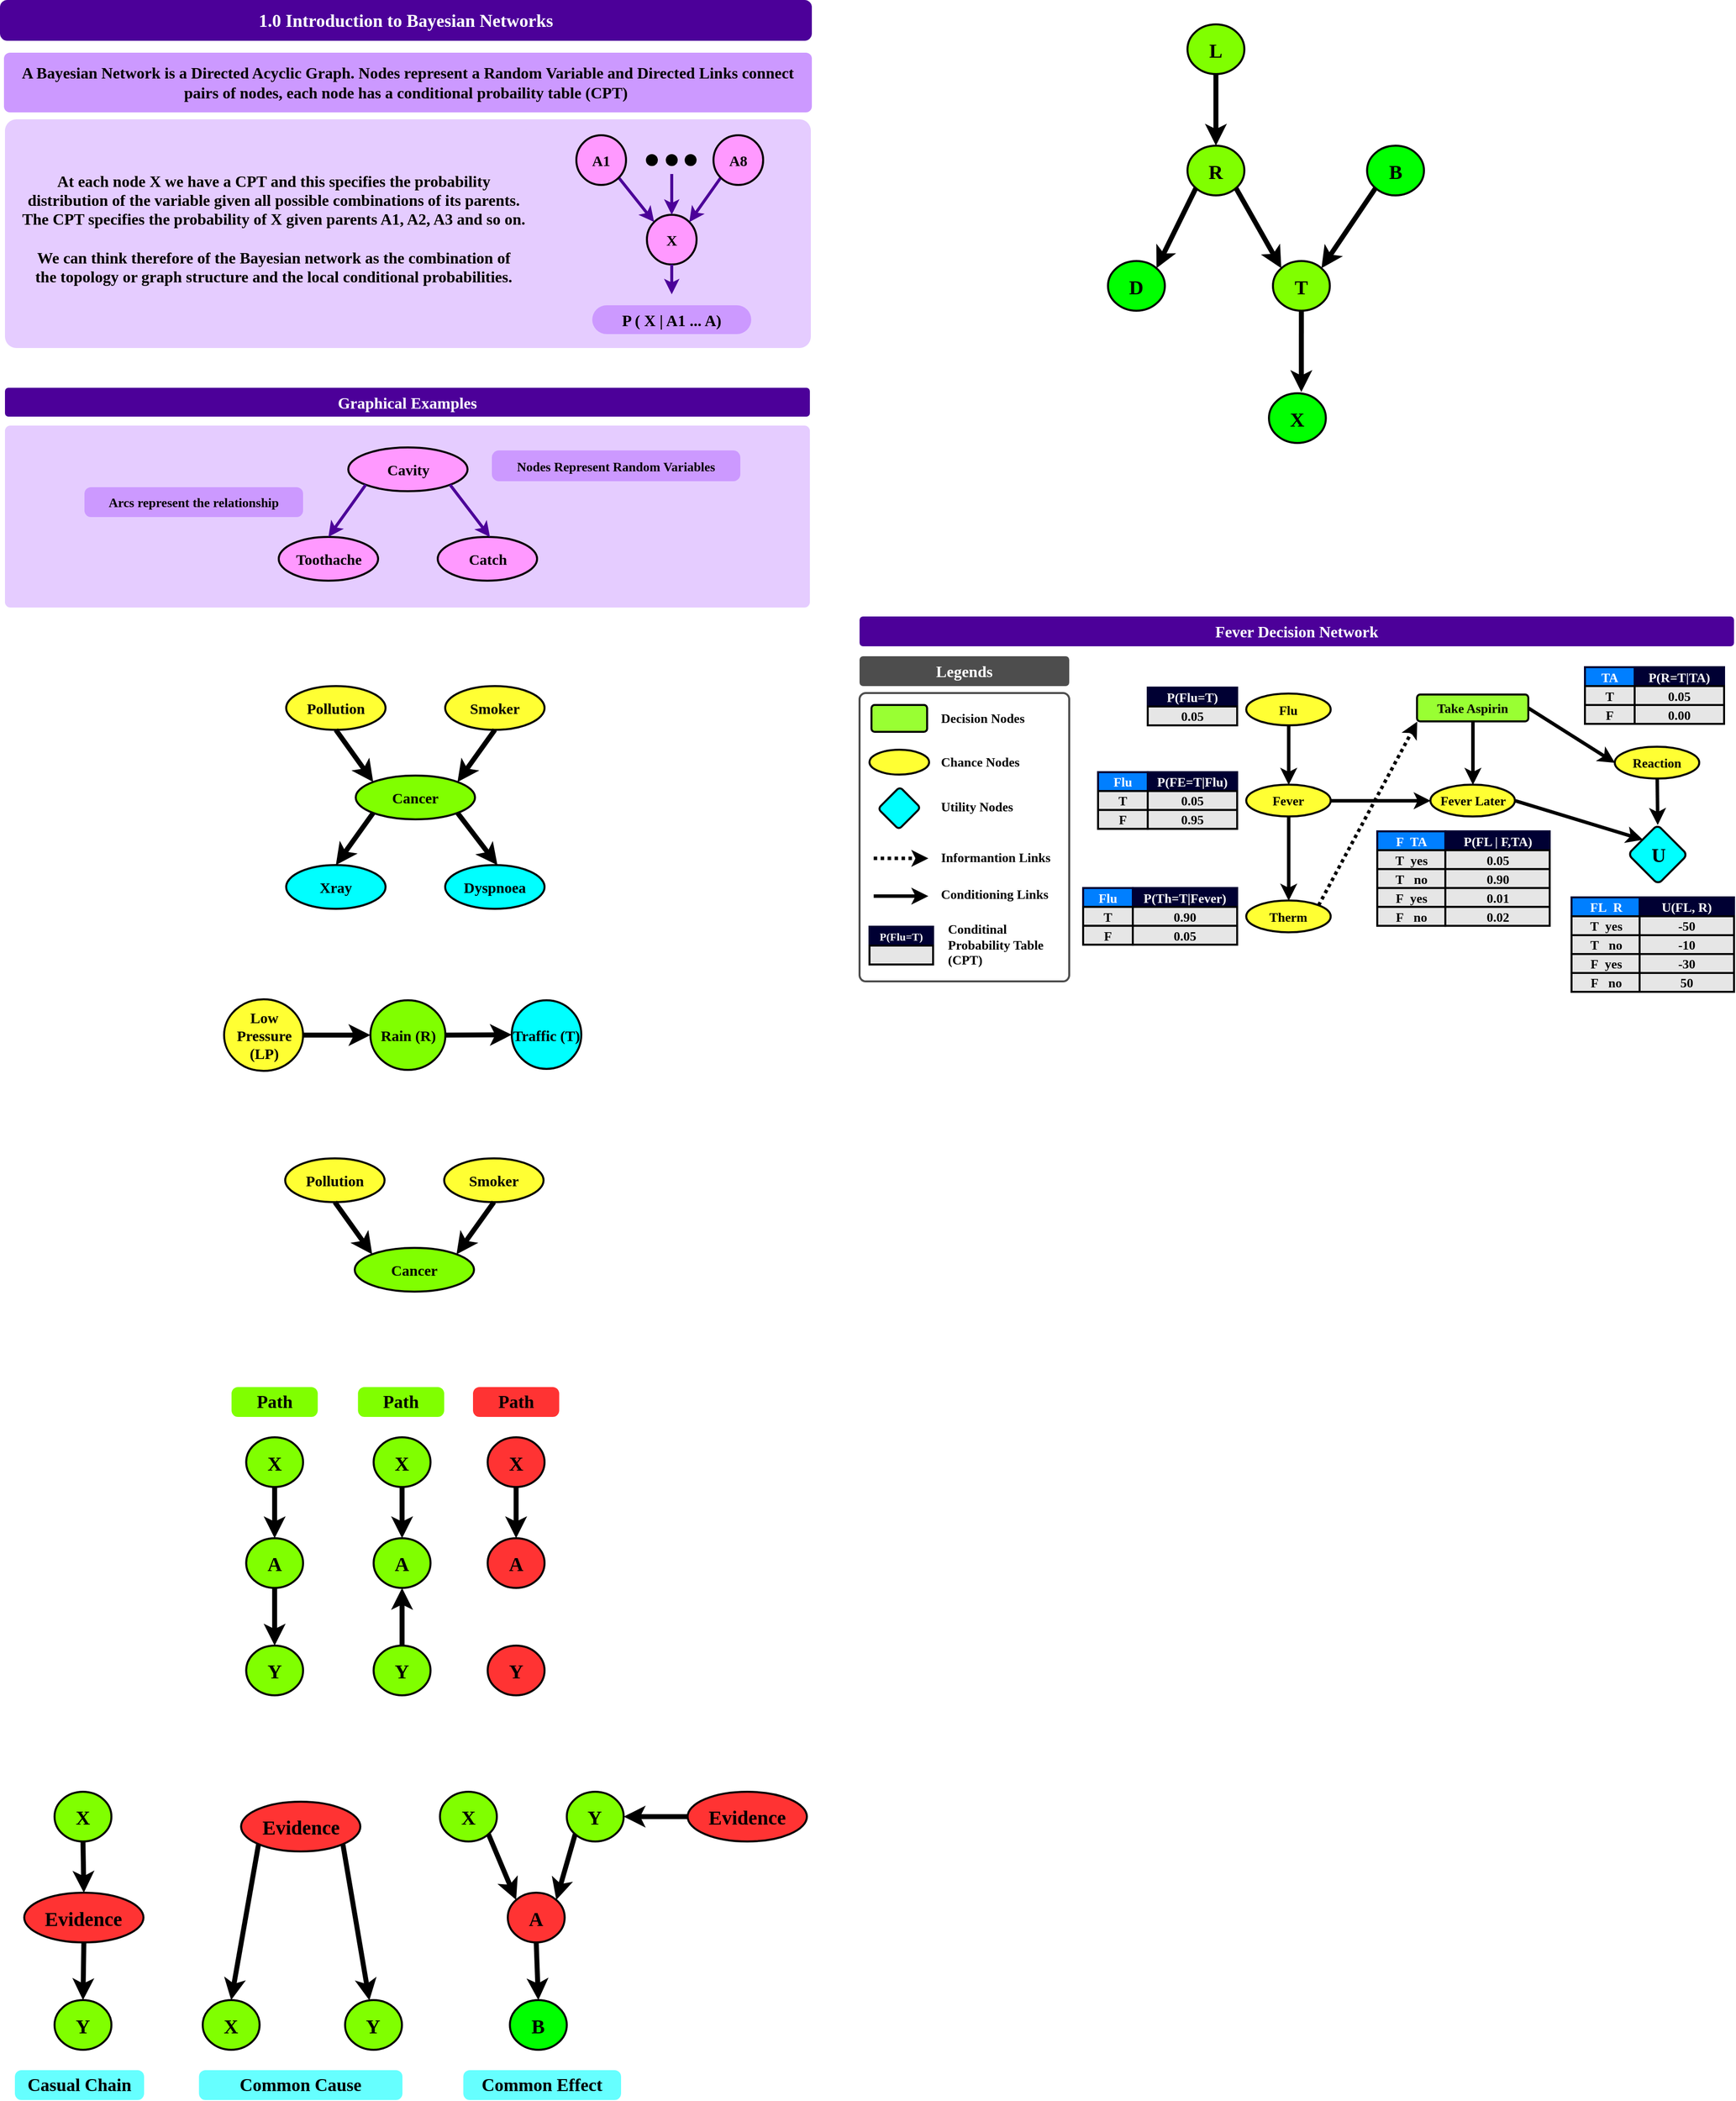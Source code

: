 <mxfile version="25.0.1">
  <diagram name="Page-1" id="3yqpxKQvHaOyZTGhgoW6">
    <mxGraphModel dx="1807" dy="-270" grid="1" gridSize="10" guides="1" tooltips="1" connect="1" arrows="1" fold="1" page="1" pageScale="1" pageWidth="850" pageHeight="1100" math="0" shadow="0">
      <root>
        <mxCell id="0" />
        <mxCell id="1" parent="0" />
        <mxCell id="jnla_d1RzsJCGpStfJez-10" value="" style="rounded=1;whiteSpace=wrap;html=1;fillColor=none;strokeColor=#4D4D4D;fontColor=#FFFFFF;arcSize=3;container=0;strokeWidth=2;" vertex="1" parent="1">
          <mxGeometry x="4280" y="4027" width="211" height="290" as="geometry" />
        </mxCell>
        <mxCell id="nk46r4_pkxUhkhJV1g_T-40" value="" style="rounded=1;whiteSpace=wrap;html=1;fillColor=#E5CCFF;strokeColor=none;fontColor=#FFFFFF;arcSize=5;container=0;fontSize=15;" parent="1" vertex="1">
          <mxGeometry x="3420" y="3450" width="811" height="230" as="geometry" />
        </mxCell>
        <mxCell id="nk46r4_pkxUhkhJV1g_T-12" value="" style="rounded=1;whiteSpace=wrap;html=1;fillColor=#E5CCFF;strokeColor=none;fontColor=#FFFFFF;arcSize=3;container=0;fontSize=15;" parent="1" vertex="1">
          <mxGeometry x="3420" y="3758" width="810" height="183" as="geometry" />
        </mxCell>
        <mxCell id="pB6tjZf9dUS_jM-rtNOT-37" value="&lt;font face=&quot;Comic Sans MS&quot;&gt;&lt;b&gt;1.0 Introduction to Bayesian Networks&lt;/b&gt;&lt;/font&gt;" style="rounded=1;whiteSpace=wrap;html=1;fillColor=#4C0099;strokeColor=none;fontColor=#FFFFFF;arcSize=18;container=0;fontSize=18;" parent="1" vertex="1">
          <mxGeometry x="3415" y="3330" width="817" height="41" as="geometry" />
        </mxCell>
        <mxCell id="pB6tjZf9dUS_jM-rtNOT-40" value="&lt;font face=&quot;Comic Sans MS&quot; color=&quot;#000000&quot;&gt;&lt;b&gt;A Bayesian Network is a Directed Acyclic Graph. Nodes represent a Random Variable and Directed Links connect pairs of nodes, each node has a conditional probaility table (CPT)&amp;nbsp;&lt;/b&gt;&lt;/font&gt;" style="rounded=1;whiteSpace=wrap;html=1;fillColor=#CC99FF;strokeColor=none;fontColor=#FFFFFF;arcSize=10;container=0;fontSize=16;" parent="1" vertex="1">
          <mxGeometry x="3419" y="3383" width="813" height="60" as="geometry" />
        </mxCell>
        <mxCell id="pB6tjZf9dUS_jM-rtNOT-41" value="&lt;b&gt;&lt;font style=&quot;&quot; face=&quot;Comic Sans MS&quot;&gt;&lt;span style=&quot;color: rgb(0, 0, 0); font-size: 16px; text-align: left;&quot;&gt;At each node X&amp;nbsp;&lt;/span&gt;&lt;span style=&quot;color: rgb(0, 0, 0); font-size: 16px; text-align: left;&quot;&gt;we have a CPT and this specifies the probability distribution of the variable given all possible combinations of its parents. The CPT specifies the probability of X given parents A1, A2, A3 and so on.&lt;/span&gt;&lt;/font&gt;&lt;/b&gt;&lt;div&gt;&lt;span style=&quot;color: rgb(0, 0, 0); font-size: 16px; text-align: left;&quot;&gt;&lt;b&gt;&lt;font face=&quot;Comic Sans MS&quot;&gt;&lt;br&gt;&lt;/font&gt;&lt;/b&gt;&lt;/span&gt;&lt;/div&gt;&lt;div&gt;&lt;b&gt;&lt;font style=&quot;&quot; face=&quot;Comic Sans MS&quot;&gt;&lt;span style=&quot;color: rgb(0, 0, 0); font-size: 16px; text-align: left;&quot;&gt;We can think therefore of the Bayesian network as the combination of the&amp;nbsp;&lt;/span&gt;&lt;span style=&quot;box-sizing: border-box; color: rgb(0, 0, 0); font-size: 16px; text-align: left;&quot;&gt;topology or graph structure&lt;/span&gt;&lt;span style=&quot;color: rgb(0, 0, 0); font-size: 16px; text-align: left;&quot;&gt;&amp;nbsp;and the&amp;nbsp;&lt;/span&gt;&lt;span style=&quot;box-sizing: border-box; color: rgb(0, 0, 0); font-size: 16px; text-align: left;&quot;&gt;local conditional probabilities&lt;/span&gt;&lt;span style=&quot;color: rgb(0, 0, 0); font-size: 16px; text-align: left;&quot;&gt;.&lt;/span&gt;&lt;/font&gt;&lt;/b&gt;&lt;span style=&quot;color: rgb(0, 0, 0); font-family: Roboto, &amp;quot;Helvetica Neue&amp;quot;, Arial, sans-serif; font-size: 16px; text-align: left; background-color: rgb(255, 255, 255);&quot;&gt;&lt;br&gt;&lt;/span&gt;&lt;/div&gt;" style="rounded=1;whiteSpace=wrap;html=1;fillColor=#E5CCFF;strokeColor=none;fontColor=#FFFFFF;arcSize=3;container=0;fontSize=15;" parent="1" vertex="1">
          <mxGeometry x="3433" y="3460" width="515" height="200" as="geometry" />
        </mxCell>
        <mxCell id="pB6tjZf9dUS_jM-rtNOT-42" value="&lt;font face=&quot;Comic Sans MS&quot;&gt;&lt;span style=&quot;font-size: 16px;&quot;&gt;&lt;b&gt;Graphical Examples&lt;/b&gt;&lt;/span&gt;&lt;/font&gt;" style="rounded=1;whiteSpace=wrap;html=1;fillColor=#4C0099;strokeColor=none;fontColor=#FFFFFF;arcSize=12;container=0;" parent="1" vertex="1">
          <mxGeometry x="3420" y="3720" width="810" height="29" as="geometry" />
        </mxCell>
        <mxCell id="nk46r4_pkxUhkhJV1g_T-1" value="&lt;font face=&quot;Comic Sans MS&quot; color=&quot;#000000&quot;&gt;&lt;span style=&quot;font-size: 15px;&quot;&gt;&lt;b&gt;Cavity&lt;/b&gt;&lt;/span&gt;&lt;/font&gt;" style="ellipse;whiteSpace=wrap;html=1;strokeWidth=2;fillColor=#FF99FF;strokeColor=#000000;" parent="1" vertex="1">
          <mxGeometry x="3765.5" y="3780" width="120" height="44" as="geometry" />
        </mxCell>
        <mxCell id="nk46r4_pkxUhkhJV1g_T-4" value="&lt;font face=&quot;Comic Sans MS&quot; color=&quot;#000000&quot;&gt;&lt;span style=&quot;font-size: 15px;&quot;&gt;&lt;b&gt;Toothache&lt;/b&gt;&lt;/span&gt;&lt;/font&gt;" style="ellipse;whiteSpace=wrap;html=1;strokeWidth=2;fillColor=#FF99FF;strokeColor=#000000;" parent="1" vertex="1">
          <mxGeometry x="3695.5" y="3870" width="100" height="44" as="geometry" />
        </mxCell>
        <mxCell id="nk46r4_pkxUhkhJV1g_T-5" value="&lt;font face=&quot;Comic Sans MS&quot; color=&quot;#000000&quot;&gt;&lt;span style=&quot;font-size: 15px;&quot;&gt;&lt;b&gt;Catch&lt;/b&gt;&lt;/span&gt;&lt;/font&gt;" style="ellipse;whiteSpace=wrap;html=1;strokeWidth=2;fillColor=#FF99FF;strokeColor=#000000;" parent="1" vertex="1">
          <mxGeometry x="3855.5" y="3870" width="100" height="44" as="geometry" />
        </mxCell>
        <mxCell id="nk46r4_pkxUhkhJV1g_T-8" value="" style="endArrow=classic;html=1;rounded=0;exitX=0;exitY=1;exitDx=0;exitDy=0;entryX=0.5;entryY=0;entryDx=0;entryDy=0;strokeWidth=3;strokeColor=#4C0099;" parent="1" source="nk46r4_pkxUhkhJV1g_T-1" target="nk46r4_pkxUhkhJV1g_T-4" edge="1">
          <mxGeometry width="50" height="50" relative="1" as="geometry">
            <mxPoint x="3895.5" y="3810" as="sourcePoint" />
            <mxPoint x="3945.5" y="3760" as="targetPoint" />
          </mxGeometry>
        </mxCell>
        <mxCell id="nk46r4_pkxUhkhJV1g_T-9" value="" style="endArrow=classic;html=1;rounded=0;exitX=1;exitY=1;exitDx=0;exitDy=0;entryX=0.526;entryY=0.002;entryDx=0;entryDy=0;strokeWidth=3;strokeColor=#4C0099;entryPerimeter=0;" parent="1" source="nk46r4_pkxUhkhJV1g_T-1" target="nk46r4_pkxUhkhJV1g_T-5" edge="1">
          <mxGeometry width="50" height="50" relative="1" as="geometry">
            <mxPoint x="3783.5" y="3828" as="sourcePoint" />
            <mxPoint x="3735.5" y="3880" as="targetPoint" />
          </mxGeometry>
        </mxCell>
        <mxCell id="nk46r4_pkxUhkhJV1g_T-10" value="&lt;font color=&quot;#000000&quot; face=&quot;Comic Sans MS&quot;&gt;&lt;b&gt;Nodes Represent Random Variables&lt;/b&gt;&lt;/font&gt;" style="rounded=1;whiteSpace=wrap;html=1;fillColor=#CC99FF;strokeColor=none;fontColor=#FFFFFF;arcSize=23;container=0;fontSize=13;" parent="1" vertex="1">
          <mxGeometry x="3910" y="3783" width="250" height="31" as="geometry" />
        </mxCell>
        <mxCell id="nk46r4_pkxUhkhJV1g_T-11" value="&lt;font color=&quot;#000000&quot; face=&quot;Comic Sans MS&quot;&gt;&lt;b&gt;Arcs represent the relationship&lt;/b&gt;&lt;/font&gt;" style="rounded=1;whiteSpace=wrap;html=1;fillColor=#CC99FF;strokeColor=none;fontColor=#FFFFFF;arcSize=22;container=0;fontSize=13;" parent="1" vertex="1">
          <mxGeometry x="3500" y="3820" width="220" height="30" as="geometry" />
        </mxCell>
        <mxCell id="nk46r4_pkxUhkhJV1g_T-41" value="" style="endArrow=classic;html=1;rounded=0;exitX=0;exitY=1;exitDx=0;exitDy=0;entryX=1;entryY=0;entryDx=0;entryDy=0;strokeWidth=3;strokeColor=#4C0099;" parent="1" source="nk46r4_pkxUhkhJV1g_T-38" target="nk46r4_pkxUhkhJV1g_T-39" edge="1">
          <mxGeometry width="50" height="50" relative="1" as="geometry">
            <mxPoint x="3904" y="3830" as="sourcePoint" />
            <mxPoint x="3944" y="3883" as="targetPoint" />
          </mxGeometry>
        </mxCell>
        <mxCell id="nk46r4_pkxUhkhJV1g_T-42" value="" style="endArrow=classic;html=1;rounded=0;exitX=1;exitY=1;exitDx=0;exitDy=0;entryX=0;entryY=0;entryDx=0;entryDy=0;strokeWidth=3;strokeColor=#4C0099;" parent="1" source="nk46r4_pkxUhkhJV1g_T-37" target="nk46r4_pkxUhkhJV1g_T-39" edge="1">
          <mxGeometry width="50" height="50" relative="1" as="geometry">
            <mxPoint x="4158" y="3519" as="sourcePoint" />
            <mxPoint x="4119" y="3563" as="targetPoint" />
          </mxGeometry>
        </mxCell>
        <mxCell id="nk46r4_pkxUhkhJV1g_T-37" value="&lt;font face=&quot;Comic Sans MS&quot; color=&quot;#000000&quot;&gt;&lt;span style=&quot;font-size: 15px;&quot;&gt;&lt;b&gt;A1&lt;/b&gt;&lt;/span&gt;&lt;/font&gt;" style="ellipse;whiteSpace=wrap;html=1;strokeWidth=2;fillColor=#FF99FF;strokeColor=#000000;" parent="1" vertex="1">
          <mxGeometry x="3995" y="3466" width="50" height="50" as="geometry" />
        </mxCell>
        <mxCell id="nk46r4_pkxUhkhJV1g_T-38" value="&lt;font face=&quot;Comic Sans MS&quot; color=&quot;#000000&quot;&gt;&lt;span style=&quot;font-size: 15px;&quot;&gt;&lt;b&gt;A8&lt;/b&gt;&lt;/span&gt;&lt;/font&gt;" style="ellipse;whiteSpace=wrap;html=1;strokeWidth=2;fillColor=#FF99FF;strokeColor=#000000;" parent="1" vertex="1">
          <mxGeometry x="4133" y="3466" width="50" height="50" as="geometry" />
        </mxCell>
        <mxCell id="nk46r4_pkxUhkhJV1g_T-39" value="&lt;font face=&quot;Comic Sans MS&quot; color=&quot;#000000&quot;&gt;&lt;span style=&quot;font-size: 15px;&quot;&gt;&lt;b&gt;X&lt;/b&gt;&lt;/span&gt;&lt;/font&gt;" style="ellipse;whiteSpace=wrap;html=1;strokeWidth=2;fillColor=#FF99FF;strokeColor=#000000;" parent="1" vertex="1">
          <mxGeometry x="4066" y="3546" width="50" height="50" as="geometry" />
        </mxCell>
        <mxCell id="nk46r4_pkxUhkhJV1g_T-43" value="" style="ellipse;whiteSpace=wrap;html=1;strokeWidth=2;fillColor=#000000;strokeColor=#000000;" parent="1" vertex="1">
          <mxGeometry x="4066" y="3486" width="10" height="10" as="geometry" />
        </mxCell>
        <mxCell id="nk46r4_pkxUhkhJV1g_T-44" value="" style="ellipse;whiteSpace=wrap;html=1;strokeWidth=2;fillColor=#000000;strokeColor=#000000;" parent="1" vertex="1">
          <mxGeometry x="4086" y="3486" width="10" height="10" as="geometry" />
        </mxCell>
        <mxCell id="nk46r4_pkxUhkhJV1g_T-45" value="" style="ellipse;whiteSpace=wrap;html=1;strokeWidth=2;fillColor=#000000;strokeColor=#000000;" parent="1" vertex="1">
          <mxGeometry x="4105" y="3486" width="10" height="10" as="geometry" />
        </mxCell>
        <mxCell id="nk46r4_pkxUhkhJV1g_T-46" value="" style="endArrow=classic;html=1;rounded=0;entryX=0.5;entryY=0;entryDx=0;entryDy=0;strokeWidth=3;strokeColor=#4C0099;" parent="1" target="nk46r4_pkxUhkhJV1g_T-39" edge="1">
          <mxGeometry width="50" height="50" relative="1" as="geometry">
            <mxPoint x="4091" y="3505" as="sourcePoint" />
            <mxPoint x="4119" y="3563" as="targetPoint" />
          </mxGeometry>
        </mxCell>
        <mxCell id="nk46r4_pkxUhkhJV1g_T-47" value="" style="endArrow=classic;html=1;rounded=0;strokeWidth=3;strokeColor=#4C0099;exitX=0.5;exitY=1;exitDx=0;exitDy=0;" parent="1" source="nk46r4_pkxUhkhJV1g_T-39" edge="1">
          <mxGeometry width="50" height="50" relative="1" as="geometry">
            <mxPoint x="4094.83" y="3606" as="sourcePoint" />
            <mxPoint x="4091" y="3626" as="targetPoint" />
          </mxGeometry>
        </mxCell>
        <mxCell id="nk46r4_pkxUhkhJV1g_T-48" value="&lt;div&gt;&lt;span style=&quot;color: rgb(0, 0, 0); font-size: 16px; text-align: left;&quot;&gt;&lt;font style=&quot;&quot; face=&quot;Comic Sans MS&quot;&gt;&lt;b style=&quot;&quot;&gt;P ( X | A1 ... A)&lt;/b&gt;&lt;/font&gt;&lt;/span&gt;&lt;/div&gt;" style="rounded=1;whiteSpace=wrap;html=1;fillColor=#CC99FF;strokeColor=none;fontColor=#FFFFFF;arcSize=50;container=0;fontSize=15;" parent="1" vertex="1">
          <mxGeometry x="4011" y="3637" width="160" height="29" as="geometry" />
        </mxCell>
        <mxCell id="nk46r4_pkxUhkhJV1g_T-60" value="&lt;font face=&quot;Comic Sans MS&quot; color=&quot;#000000&quot;&gt;&lt;span style=&quot;font-size: 15px;&quot;&gt;&lt;b&gt;Cancer&lt;/b&gt;&lt;/span&gt;&lt;/font&gt;" style="ellipse;whiteSpace=wrap;html=1;strokeWidth=2;fillColor=#80FF00;strokeColor=#000000;" parent="1" vertex="1">
          <mxGeometry x="3773" y="4110" width="120" height="44" as="geometry" />
        </mxCell>
        <mxCell id="nk46r4_pkxUhkhJV1g_T-61" value="&lt;font face=&quot;Comic Sans MS&quot; color=&quot;#000000&quot;&gt;&lt;span style=&quot;font-size: 15px;&quot;&gt;&lt;b&gt;Xray&lt;/b&gt;&lt;/span&gt;&lt;/font&gt;" style="ellipse;whiteSpace=wrap;html=1;strokeWidth=2;fillColor=#00FFFF;strokeColor=#000000;" parent="1" vertex="1">
          <mxGeometry x="3703" y="4200" width="100" height="44" as="geometry" />
        </mxCell>
        <mxCell id="nk46r4_pkxUhkhJV1g_T-62" value="&lt;font face=&quot;Comic Sans MS&quot; color=&quot;#000000&quot;&gt;&lt;span style=&quot;font-size: 15px;&quot;&gt;&lt;b&gt;Dyspnoea&lt;/b&gt;&lt;/span&gt;&lt;/font&gt;" style="ellipse;whiteSpace=wrap;html=1;strokeWidth=2;fillColor=#00FFFF;strokeColor=#000000;" parent="1" vertex="1">
          <mxGeometry x="3863" y="4200" width="100" height="44" as="geometry" />
        </mxCell>
        <mxCell id="nk46r4_pkxUhkhJV1g_T-63" value="" style="endArrow=classic;html=1;rounded=0;exitX=0;exitY=1;exitDx=0;exitDy=0;entryX=0.5;entryY=0;entryDx=0;entryDy=0;strokeWidth=5;strokeColor=#000000;" parent="1" source="nk46r4_pkxUhkhJV1g_T-60" target="nk46r4_pkxUhkhJV1g_T-61" edge="1">
          <mxGeometry width="50" height="50" relative="1" as="geometry">
            <mxPoint x="3903" y="4140" as="sourcePoint" />
            <mxPoint x="3953" y="4090" as="targetPoint" />
          </mxGeometry>
        </mxCell>
        <mxCell id="nk46r4_pkxUhkhJV1g_T-64" value="" style="endArrow=classic;html=1;rounded=0;exitX=1;exitY=1;exitDx=0;exitDy=0;entryX=0.526;entryY=0.002;entryDx=0;entryDy=0;strokeWidth=5;strokeColor=#000000;entryPerimeter=0;" parent="1" source="nk46r4_pkxUhkhJV1g_T-60" target="nk46r4_pkxUhkhJV1g_T-62" edge="1">
          <mxGeometry width="50" height="50" relative="1" as="geometry">
            <mxPoint x="3791" y="4158" as="sourcePoint" />
            <mxPoint x="3743" y="4210" as="targetPoint" />
          </mxGeometry>
        </mxCell>
        <mxCell id="nk46r4_pkxUhkhJV1g_T-65" value="&lt;font face=&quot;Comic Sans MS&quot; color=&quot;#000000&quot;&gt;&lt;span style=&quot;font-size: 15px;&quot;&gt;&lt;b&gt;Pollution&lt;/b&gt;&lt;/span&gt;&lt;/font&gt;" style="ellipse;whiteSpace=wrap;html=1;strokeWidth=2;fillColor=#FFFF33;strokeColor=#000000;" parent="1" vertex="1">
          <mxGeometry x="3703" y="4020" width="100" height="44" as="geometry" />
        </mxCell>
        <mxCell id="nk46r4_pkxUhkhJV1g_T-66" value="&lt;font face=&quot;Comic Sans MS&quot; color=&quot;#000000&quot;&gt;&lt;span style=&quot;font-size: 15px;&quot;&gt;&lt;b&gt;Smoker&lt;/b&gt;&lt;/span&gt;&lt;/font&gt;" style="ellipse;whiteSpace=wrap;html=1;strokeWidth=2;fillColor=#FFFF33;strokeColor=#000000;" parent="1" vertex="1">
          <mxGeometry x="3863" y="4020" width="100" height="44" as="geometry" />
        </mxCell>
        <mxCell id="nk46r4_pkxUhkhJV1g_T-67" value="" style="endArrow=classic;html=1;rounded=0;exitX=0.5;exitY=1;exitDx=0;exitDy=0;strokeWidth=5;strokeColor=#000000;entryX=1;entryY=0;entryDx=0;entryDy=0;" parent="1" source="nk46r4_pkxUhkhJV1g_T-66" target="nk46r4_pkxUhkhJV1g_T-60" edge="1">
          <mxGeometry width="50" height="50" relative="1" as="geometry">
            <mxPoint x="3886.5" y="4157" as="sourcePoint" />
            <mxPoint x="3925.5" y="4210" as="targetPoint" />
          </mxGeometry>
        </mxCell>
        <mxCell id="nk46r4_pkxUhkhJV1g_T-68" value="" style="endArrow=classic;html=1;rounded=0;exitX=0.5;exitY=1;exitDx=0;exitDy=0;strokeWidth=5;strokeColor=#000000;entryX=0;entryY=0;entryDx=0;entryDy=0;" parent="1" source="nk46r4_pkxUhkhJV1g_T-65" target="nk46r4_pkxUhkhJV1g_T-60" edge="1">
          <mxGeometry width="50" height="50" relative="1" as="geometry">
            <mxPoint x="3923.5" y="4074" as="sourcePoint" />
            <mxPoint x="3866.5" y="4122" as="targetPoint" />
          </mxGeometry>
        </mxCell>
        <mxCell id="nk46r4_pkxUhkhJV1g_T-69" value="" style="rounded=1;whiteSpace=wrap;html=1;fillColor=none;strokeColor=none;fontColor=#FFFFFF;arcSize=3;container=0;fontSize=15;" parent="1" vertex="1">
          <mxGeometry x="3420" y="4012" width="258" height="240" as="geometry" />
        </mxCell>
        <mxCell id="nk46r4_pkxUhkhJV1g_T-70" value="" style="rounded=1;whiteSpace=wrap;html=1;fillColor=none;strokeColor=none;fontColor=#FFFFFF;arcSize=3;container=0;fontSize=15;" parent="1" vertex="1">
          <mxGeometry x="3970" y="4020" width="258" height="240" as="geometry" />
        </mxCell>
        <mxCell id="nk46r4_pkxUhkhJV1g_T-71" value="&lt;font face=&quot;Comic Sans MS&quot; color=&quot;#000000&quot;&gt;&lt;span style=&quot;font-size: 15px;&quot;&gt;&lt;b&gt;Rain (R)&lt;/b&gt;&lt;/span&gt;&lt;/font&gt;" style="ellipse;whiteSpace=wrap;html=1;strokeWidth=2;fillColor=#80FF00;strokeColor=#000000;" parent="1" vertex="1">
          <mxGeometry x="3787.75" y="4336" width="75.5" height="70" as="geometry" />
        </mxCell>
        <mxCell id="nk46r4_pkxUhkhJV1g_T-72" value="&lt;font face=&quot;Comic Sans MS&quot; color=&quot;#000000&quot;&gt;&lt;span style=&quot;font-size: 15px;&quot;&gt;&lt;b&gt;Traffic (T)&lt;/b&gt;&lt;/span&gt;&lt;/font&gt;" style="ellipse;whiteSpace=wrap;html=1;strokeWidth=2;fillColor=#00FFFF;strokeColor=#000000;" parent="1" vertex="1">
          <mxGeometry x="3930" y="4336" width="70" height="69" as="geometry" />
        </mxCell>
        <mxCell id="nk46r4_pkxUhkhJV1g_T-74" value="" style="endArrow=classic;html=1;rounded=0;exitX=1;exitY=0.5;exitDx=0;exitDy=0;strokeWidth=5;strokeColor=#000000;" parent="1" source="nk46r4_pkxUhkhJV1g_T-71" target="nk46r4_pkxUhkhJV1g_T-72" edge="1">
          <mxGeometry width="50" height="50" relative="1" as="geometry">
            <mxPoint x="3902" y="4383" as="sourcePoint" />
            <mxPoint x="3952" y="4333" as="targetPoint" />
          </mxGeometry>
        </mxCell>
        <mxCell id="nk46r4_pkxUhkhJV1g_T-76" value="&lt;font face=&quot;Comic Sans MS&quot; color=&quot;#000000&quot;&gt;&lt;span style=&quot;font-size: 15px;&quot;&gt;&lt;b&gt;Low Pressure (LP)&lt;/b&gt;&lt;/span&gt;&lt;/font&gt;" style="ellipse;whiteSpace=wrap;html=1;strokeWidth=2;fillColor=#FFFF33;strokeColor=#000000;" parent="1" vertex="1">
          <mxGeometry x="3640.5" y="4335" width="79.5" height="72" as="geometry" />
        </mxCell>
        <mxCell id="nk46r4_pkxUhkhJV1g_T-80" value="" style="rounded=1;whiteSpace=wrap;html=1;fillColor=none;strokeColor=none;fontColor=#FFFFFF;arcSize=3;container=0;fontSize=15;" parent="1" vertex="1">
          <mxGeometry x="3419" y="4305" width="171" height="120" as="geometry" />
        </mxCell>
        <mxCell id="nk46r4_pkxUhkhJV1g_T-81" value="" style="rounded=1;whiteSpace=wrap;html=1;fillColor=none;strokeColor=none;fontColor=#FFFFFF;arcSize=3;container=0;fontSize=15;" parent="1" vertex="1">
          <mxGeometry x="4070" y="4305" width="157" height="120" as="geometry" />
        </mxCell>
        <mxCell id="nk46r4_pkxUhkhJV1g_T-82" value="" style="endArrow=classic;html=1;rounded=0;exitX=1;exitY=0.5;exitDx=0;exitDy=0;strokeWidth=5;strokeColor=#000000;entryX=0;entryY=0.5;entryDx=0;entryDy=0;" parent="1" source="nk46r4_pkxUhkhJV1g_T-76" target="nk46r4_pkxUhkhJV1g_T-71" edge="1">
          <mxGeometry width="50" height="50" relative="1" as="geometry">
            <mxPoint x="3871" y="4381" as="sourcePoint" />
            <mxPoint x="3940" y="4381" as="targetPoint" />
          </mxGeometry>
        </mxCell>
        <mxCell id="nk46r4_pkxUhkhJV1g_T-90" value="&lt;font face=&quot;Comic Sans MS&quot; color=&quot;#000000&quot;&gt;&lt;span style=&quot;font-size: 15px;&quot;&gt;&lt;b&gt;Cancer&lt;/b&gt;&lt;/span&gt;&lt;/font&gt;" style="ellipse;whiteSpace=wrap;html=1;strokeWidth=2;fillColor=#80FF00;strokeColor=#000000;" parent="1" vertex="1">
          <mxGeometry x="3772" y="4585" width="120" height="44" as="geometry" />
        </mxCell>
        <mxCell id="nk46r4_pkxUhkhJV1g_T-95" value="&lt;font face=&quot;Comic Sans MS&quot; color=&quot;#000000&quot;&gt;&lt;span style=&quot;font-size: 15px;&quot;&gt;&lt;b&gt;Pollution&lt;/b&gt;&lt;/span&gt;&lt;/font&gt;" style="ellipse;whiteSpace=wrap;html=1;strokeWidth=2;fillColor=#FFFF33;strokeColor=#000000;" parent="1" vertex="1">
          <mxGeometry x="3702" y="4495" width="100" height="44" as="geometry" />
        </mxCell>
        <mxCell id="nk46r4_pkxUhkhJV1g_T-96" value="&lt;font face=&quot;Comic Sans MS&quot; color=&quot;#000000&quot;&gt;&lt;span style=&quot;font-size: 15px;&quot;&gt;&lt;b&gt;Smoker&lt;/b&gt;&lt;/span&gt;&lt;/font&gt;" style="ellipse;whiteSpace=wrap;html=1;strokeWidth=2;fillColor=#FFFF33;strokeColor=#000000;" parent="1" vertex="1">
          <mxGeometry x="3862" y="4495" width="100" height="44" as="geometry" />
        </mxCell>
        <mxCell id="nk46r4_pkxUhkhJV1g_T-97" value="" style="endArrow=classic;html=1;rounded=0;exitX=0.5;exitY=1;exitDx=0;exitDy=0;strokeWidth=5;strokeColor=#000000;entryX=1;entryY=0;entryDx=0;entryDy=0;" parent="1" source="nk46r4_pkxUhkhJV1g_T-96" target="nk46r4_pkxUhkhJV1g_T-90" edge="1">
          <mxGeometry width="50" height="50" relative="1" as="geometry">
            <mxPoint x="3885.5" y="4632" as="sourcePoint" />
            <mxPoint x="3924.5" y="4685" as="targetPoint" />
          </mxGeometry>
        </mxCell>
        <mxCell id="nk46r4_pkxUhkhJV1g_T-98" value="" style="endArrow=classic;html=1;rounded=0;exitX=0.5;exitY=1;exitDx=0;exitDy=0;strokeWidth=5;strokeColor=#000000;entryX=0;entryY=0;entryDx=0;entryDy=0;" parent="1" source="nk46r4_pkxUhkhJV1g_T-95" target="nk46r4_pkxUhkhJV1g_T-90" edge="1">
          <mxGeometry width="50" height="50" relative="1" as="geometry">
            <mxPoint x="3922.5" y="4549" as="sourcePoint" />
            <mxPoint x="3865.5" y="4597" as="targetPoint" />
          </mxGeometry>
        </mxCell>
        <mxCell id="nk46r4_pkxUhkhJV1g_T-99" value="" style="rounded=1;whiteSpace=wrap;html=1;fillColor=none;strokeColor=none;fontColor=#FFFFFF;arcSize=3;container=0;fontSize=15;" parent="1" vertex="1">
          <mxGeometry x="3419" y="4487" width="258" height="158" as="geometry" />
        </mxCell>
        <mxCell id="nk46r4_pkxUhkhJV1g_T-100" value="" style="rounded=1;whiteSpace=wrap;html=1;fillColor=none;strokeColor=none;fontColor=#FFFFFF;arcSize=3;container=0;fontSize=15;" parent="1" vertex="1">
          <mxGeometry x="3969" y="4495" width="258" height="150" as="geometry" />
        </mxCell>
        <mxCell id="nk46r4_pkxUhkhJV1g_T-101" value="&lt;font style=&quot;font-size: 20px;&quot; face=&quot;Comic Sans MS&quot; color=&quot;#000000&quot;&gt;&lt;b style=&quot;&quot;&gt;X&lt;/b&gt;&lt;/font&gt;" style="ellipse;whiteSpace=wrap;html=1;strokeWidth=2;fillColor=#80FF00;strokeColor=#000000;" parent="1" vertex="1">
          <mxGeometry x="3662.75" y="4775.5" width="57.25" height="50" as="geometry" />
        </mxCell>
        <mxCell id="nk46r4_pkxUhkhJV1g_T-103" value="" style="endArrow=classic;html=1;rounded=0;exitX=0.5;exitY=1;exitDx=0;exitDy=0;strokeWidth=5;strokeColor=#000000;entryX=0.5;entryY=0;entryDx=0;entryDy=0;" parent="1" source="nk46r4_pkxUhkhJV1g_T-101" target="nk46r4_pkxUhkhJV1g_T-108" edge="1">
          <mxGeometry width="50" height="50" relative="1" as="geometry">
            <mxPoint x="3904" y="4813" as="sourcePoint" />
            <mxPoint x="3954" y="4763" as="targetPoint" />
          </mxGeometry>
        </mxCell>
        <mxCell id="nk46r4_pkxUhkhJV1g_T-106" value="" style="rounded=1;whiteSpace=wrap;html=1;fillColor=none;strokeColor=none;fontColor=#FFFFFF;arcSize=3;container=0;fontSize=15;" parent="1" vertex="1">
          <mxGeometry x="4026" y="4726" width="184" height="309" as="geometry" />
        </mxCell>
        <mxCell id="nk46r4_pkxUhkhJV1g_T-108" value="&lt;font style=&quot;font-size: 20px;&quot; face=&quot;Comic Sans MS&quot; color=&quot;#000000&quot;&gt;&lt;b style=&quot;&quot;&gt;A&lt;/b&gt;&lt;/font&gt;" style="ellipse;whiteSpace=wrap;html=1;strokeWidth=2;fillColor=#80FF00;strokeColor=#000000;" parent="1" vertex="1">
          <mxGeometry x="3662.75" y="4877" width="57.25" height="50" as="geometry" />
        </mxCell>
        <mxCell id="nk46r4_pkxUhkhJV1g_T-109" value="&lt;font style=&quot;font-size: 20px;&quot; face=&quot;Comic Sans MS&quot; color=&quot;#000000&quot;&gt;&lt;b style=&quot;&quot;&gt;Y&lt;/b&gt;&lt;/font&gt;" style="ellipse;whiteSpace=wrap;html=1;strokeWidth=2;fillColor=#80FF00;strokeColor=#000000;" parent="1" vertex="1">
          <mxGeometry x="3662.75" y="4985" width="57.25" height="50" as="geometry" />
        </mxCell>
        <mxCell id="nk46r4_pkxUhkhJV1g_T-112" value="" style="endArrow=classic;html=1;rounded=0;exitX=0.5;exitY=1;exitDx=0;exitDy=0;strokeWidth=5;strokeColor=#000000;entryX=0.5;entryY=0;entryDx=0;entryDy=0;" parent="1" source="nk46r4_pkxUhkhJV1g_T-108" target="nk46r4_pkxUhkhJV1g_T-109" edge="1">
          <mxGeometry width="50" height="50" relative="1" as="geometry">
            <mxPoint x="3701" y="4836" as="sourcePoint" />
            <mxPoint x="3701" y="4885" as="targetPoint" />
          </mxGeometry>
        </mxCell>
        <mxCell id="nk46r4_pkxUhkhJV1g_T-113" value="&lt;font style=&quot;font-size: 20px;&quot; face=&quot;Comic Sans MS&quot; color=&quot;#000000&quot;&gt;&lt;b style=&quot;&quot;&gt;X&lt;/b&gt;&lt;/font&gt;" style="ellipse;whiteSpace=wrap;html=1;strokeWidth=2;fillColor=#80FF00;strokeColor=#000000;" parent="1" vertex="1">
          <mxGeometry x="3791" y="4775.5" width="57.25" height="50" as="geometry" />
        </mxCell>
        <mxCell id="nk46r4_pkxUhkhJV1g_T-114" value="" style="endArrow=classic;html=1;rounded=0;exitX=0.5;exitY=1;exitDx=0;exitDy=0;strokeWidth=5;strokeColor=#000000;entryX=0.5;entryY=0;entryDx=0;entryDy=0;" parent="1" source="nk46r4_pkxUhkhJV1g_T-113" target="nk46r4_pkxUhkhJV1g_T-115" edge="1">
          <mxGeometry width="50" height="50" relative="1" as="geometry">
            <mxPoint x="4032.25" y="4813" as="sourcePoint" />
            <mxPoint x="4082.25" y="4763" as="targetPoint" />
          </mxGeometry>
        </mxCell>
        <mxCell id="nk46r4_pkxUhkhJV1g_T-115" value="&lt;font style=&quot;font-size: 20px;&quot; face=&quot;Comic Sans MS&quot; color=&quot;#000000&quot;&gt;&lt;b style=&quot;&quot;&gt;A&lt;/b&gt;&lt;/font&gt;" style="ellipse;whiteSpace=wrap;html=1;strokeWidth=2;fillColor=#80FF00;strokeColor=#000000;" parent="1" vertex="1">
          <mxGeometry x="3791" y="4877" width="57.25" height="50" as="geometry" />
        </mxCell>
        <mxCell id="nk46r4_pkxUhkhJV1g_T-116" value="&lt;font style=&quot;font-size: 20px;&quot; face=&quot;Comic Sans MS&quot; color=&quot;#000000&quot;&gt;&lt;b style=&quot;&quot;&gt;Y&lt;/b&gt;&lt;/font&gt;" style="ellipse;whiteSpace=wrap;html=1;strokeWidth=2;fillColor=#80FF00;strokeColor=#000000;" parent="1" vertex="1">
          <mxGeometry x="3791" y="4985" width="57.25" height="50" as="geometry" />
        </mxCell>
        <mxCell id="nk46r4_pkxUhkhJV1g_T-117" value="" style="endArrow=classic;html=1;rounded=0;strokeWidth=5;strokeColor=#000000;entryX=0.5;entryY=1;entryDx=0;entryDy=0;exitX=0.5;exitY=0;exitDx=0;exitDy=0;" parent="1" source="nk46r4_pkxUhkhJV1g_T-116" target="nk46r4_pkxUhkhJV1g_T-115" edge="1">
          <mxGeometry width="50" height="50" relative="1" as="geometry">
            <mxPoint x="3991" y="4965" as="sourcePoint" />
            <mxPoint x="3829.25" y="4885" as="targetPoint" />
          </mxGeometry>
        </mxCell>
        <mxCell id="nk46r4_pkxUhkhJV1g_T-118" value="&lt;font style=&quot;font-size: 20px;&quot; face=&quot;Comic Sans MS&quot; color=&quot;#000000&quot;&gt;&lt;b style=&quot;&quot;&gt;X&lt;/b&gt;&lt;/font&gt;" style="ellipse;whiteSpace=wrap;html=1;strokeWidth=2;fillColor=#FF3333;strokeColor=#000000;" parent="1" vertex="1">
          <mxGeometry x="3905.75" y="4775.5" width="57.25" height="50" as="geometry" />
        </mxCell>
        <mxCell id="nk46r4_pkxUhkhJV1g_T-119" value="" style="endArrow=classic;html=1;rounded=0;exitX=0.5;exitY=1;exitDx=0;exitDy=0;strokeWidth=5;strokeColor=#000000;entryX=0.5;entryY=0;entryDx=0;entryDy=0;" parent="1" source="nk46r4_pkxUhkhJV1g_T-118" target="nk46r4_pkxUhkhJV1g_T-120" edge="1">
          <mxGeometry width="50" height="50" relative="1" as="geometry">
            <mxPoint x="4147" y="4813" as="sourcePoint" />
            <mxPoint x="4197" y="4763" as="targetPoint" />
          </mxGeometry>
        </mxCell>
        <mxCell id="nk46r4_pkxUhkhJV1g_T-120" value="&lt;font style=&quot;font-size: 20px;&quot; face=&quot;Comic Sans MS&quot; color=&quot;#000000&quot;&gt;&lt;b style=&quot;&quot;&gt;A&lt;/b&gt;&lt;/font&gt;" style="ellipse;whiteSpace=wrap;html=1;strokeWidth=2;fillColor=#FF3333;strokeColor=#000000;" parent="1" vertex="1">
          <mxGeometry x="3905.75" y="4877" width="57.25" height="50" as="geometry" />
        </mxCell>
        <mxCell id="nk46r4_pkxUhkhJV1g_T-121" value="&lt;font style=&quot;font-size: 20px;&quot; face=&quot;Comic Sans MS&quot; color=&quot;#000000&quot;&gt;&lt;b style=&quot;&quot;&gt;Y&lt;/b&gt;&lt;/font&gt;" style="ellipse;whiteSpace=wrap;html=1;strokeWidth=2;fillColor=#FF3333;strokeColor=#000000;" parent="1" vertex="1">
          <mxGeometry x="3905.75" y="4985" width="57.25" height="50" as="geometry" />
        </mxCell>
        <mxCell id="nk46r4_pkxUhkhJV1g_T-123" value="" style="rounded=1;whiteSpace=wrap;html=1;fillColor=none;strokeColor=none;fontColor=#FFFFFF;arcSize=3;container=0;fontSize=15;" parent="1" vertex="1">
          <mxGeometry x="3433" y="4726" width="184" height="319" as="geometry" />
        </mxCell>
        <mxCell id="nk46r4_pkxUhkhJV1g_T-124" value="&lt;font face=&quot;Comic Sans MS&quot; color=&quot;#000000&quot;&gt;&lt;b&gt;Path&lt;/b&gt;&lt;/font&gt;" style="rounded=1;whiteSpace=wrap;html=1;fillColor=#80FF00;strokeColor=none;fontColor=#FFFFFF;arcSize=22;container=0;fontSize=18;" parent="1" vertex="1">
          <mxGeometry x="3648" y="4725" width="86.75" height="30" as="geometry" />
        </mxCell>
        <mxCell id="nk46r4_pkxUhkhJV1g_T-125" value="&lt;font face=&quot;Comic Sans MS&quot; color=&quot;#000000&quot;&gt;&lt;b&gt;Path&lt;/b&gt;&lt;/font&gt;" style="rounded=1;whiteSpace=wrap;html=1;fillColor=#80FF00;strokeColor=none;fontColor=#FFFFFF;arcSize=22;container=0;fontSize=18;" parent="1" vertex="1">
          <mxGeometry x="3775.25" y="4725" width="86.75" height="30" as="geometry" />
        </mxCell>
        <mxCell id="nk46r4_pkxUhkhJV1g_T-126" value="&lt;font face=&quot;Comic Sans MS&quot; color=&quot;#000000&quot;&gt;&lt;b&gt;Path&lt;/b&gt;&lt;/font&gt;" style="rounded=1;whiteSpace=wrap;html=1;fillColor=#FF3333;strokeColor=none;fontColor=#FFFFFF;arcSize=22;container=0;fontSize=18;" parent="1" vertex="1">
          <mxGeometry x="3891" y="4725" width="86.75" height="30" as="geometry" />
        </mxCell>
        <mxCell id="nk46r4_pkxUhkhJV1g_T-127" value="&lt;font style=&quot;font-size: 20px;&quot; face=&quot;Comic Sans MS&quot; color=&quot;#000000&quot;&gt;&lt;b style=&quot;&quot;&gt;X&lt;/b&gt;&lt;/font&gt;" style="ellipse;whiteSpace=wrap;html=1;strokeWidth=2;fillColor=#80FF00;strokeColor=#000000;" parent="1" vertex="1">
          <mxGeometry x="3469.88" y="5132" width="57.25" height="50" as="geometry" />
        </mxCell>
        <mxCell id="nk46r4_pkxUhkhJV1g_T-128" value="" style="endArrow=classic;html=1;rounded=0;exitX=0.5;exitY=1;exitDx=0;exitDy=0;strokeWidth=5;strokeColor=#000000;entryX=0.5;entryY=0;entryDx=0;entryDy=0;" parent="1" source="nk46r4_pkxUhkhJV1g_T-127" target="nk46r4_pkxUhkhJV1g_T-129" edge="1">
          <mxGeometry width="50" height="50" relative="1" as="geometry">
            <mxPoint x="3711.13" y="5169.5" as="sourcePoint" />
            <mxPoint x="3761.13" y="5119.5" as="targetPoint" />
          </mxGeometry>
        </mxCell>
        <mxCell id="nk46r4_pkxUhkhJV1g_T-129" value="&lt;font style=&quot;font-size: 20px;&quot; face=&quot;Comic Sans MS&quot; color=&quot;#000000&quot;&gt;&lt;b style=&quot;&quot;&gt;Evidence&lt;/b&gt;&lt;/font&gt;" style="ellipse;whiteSpace=wrap;html=1;strokeWidth=2;fillColor=#FF3333;strokeColor=#000000;" parent="1" vertex="1">
          <mxGeometry x="3439.38" y="5233.5" width="120" height="50" as="geometry" />
        </mxCell>
        <mxCell id="nk46r4_pkxUhkhJV1g_T-130" value="&lt;font style=&quot;font-size: 20px;&quot; face=&quot;Comic Sans MS&quot; color=&quot;#000000&quot;&gt;&lt;b style=&quot;&quot;&gt;Y&lt;/b&gt;&lt;/font&gt;" style="ellipse;whiteSpace=wrap;html=1;strokeWidth=2;fillColor=#80FF00;strokeColor=#000000;" parent="1" vertex="1">
          <mxGeometry x="3469.88" y="5341.5" width="57.25" height="50" as="geometry" />
        </mxCell>
        <mxCell id="nk46r4_pkxUhkhJV1g_T-131" value="" style="endArrow=classic;html=1;rounded=0;exitX=0.5;exitY=1;exitDx=0;exitDy=0;strokeWidth=5;strokeColor=#000000;entryX=0.5;entryY=0;entryDx=0;entryDy=0;" parent="1" source="nk46r4_pkxUhkhJV1g_T-129" target="nk46r4_pkxUhkhJV1g_T-130" edge="1">
          <mxGeometry width="50" height="50" relative="1" as="geometry">
            <mxPoint x="3508.13" y="5192.5" as="sourcePoint" />
            <mxPoint x="3508.13" y="5241.5" as="targetPoint" />
          </mxGeometry>
        </mxCell>
        <mxCell id="nk46r4_pkxUhkhJV1g_T-132" value="&lt;font style=&quot;font-size: 20px;&quot; face=&quot;Comic Sans MS&quot; color=&quot;#000000&quot;&gt;&lt;b style=&quot;&quot;&gt;Evidence&lt;/b&gt;&lt;/font&gt;" style="ellipse;whiteSpace=wrap;html=1;strokeWidth=2;fillColor=#FF3333;strokeColor=#000000;" parent="1" vertex="1">
          <mxGeometry x="3657.62" y="5142" width="120" height="50" as="geometry" />
        </mxCell>
        <mxCell id="nk46r4_pkxUhkhJV1g_T-133" value="&lt;font style=&quot;font-size: 20px;&quot; face=&quot;Comic Sans MS&quot; color=&quot;#000000&quot;&gt;&lt;b style=&quot;&quot;&gt;X&lt;/b&gt;&lt;/font&gt;" style="ellipse;whiteSpace=wrap;html=1;strokeWidth=2;fillColor=#80FF00;strokeColor=#000000;" parent="1" vertex="1">
          <mxGeometry x="3619" y="5341.5" width="57.25" height="50" as="geometry" />
        </mxCell>
        <mxCell id="nk46r4_pkxUhkhJV1g_T-134" value="&lt;font style=&quot;font-size: 20px;&quot; face=&quot;Comic Sans MS&quot; color=&quot;#000000&quot;&gt;&lt;b style=&quot;&quot;&gt;Y&lt;/b&gt;&lt;/font&gt;" style="ellipse;whiteSpace=wrap;html=1;strokeWidth=2;fillColor=#80FF00;strokeColor=#000000;" parent="1" vertex="1">
          <mxGeometry x="3762.25" y="5341.5" width="57.25" height="50" as="geometry" />
        </mxCell>
        <mxCell id="nk46r4_pkxUhkhJV1g_T-135" value="" style="endArrow=classic;html=1;rounded=0;exitX=0;exitY=1;exitDx=0;exitDy=0;strokeWidth=5;strokeColor=#000000;entryX=0.5;entryY=0;entryDx=0;entryDy=0;" parent="1" source="nk46r4_pkxUhkhJV1g_T-132" target="nk46r4_pkxUhkhJV1g_T-133" edge="1">
          <mxGeometry width="50" height="50" relative="1" as="geometry">
            <mxPoint x="3550" y="5294" as="sourcePoint" />
            <mxPoint x="3550" y="5352" as="targetPoint" />
          </mxGeometry>
        </mxCell>
        <mxCell id="nk46r4_pkxUhkhJV1g_T-136" value="" style="endArrow=classic;html=1;rounded=0;exitX=1;exitY=1;exitDx=0;exitDy=0;strokeWidth=5;strokeColor=#000000;" parent="1" source="nk46r4_pkxUhkhJV1g_T-132" target="nk46r4_pkxUhkhJV1g_T-134" edge="1">
          <mxGeometry width="50" height="50" relative="1" as="geometry">
            <mxPoint x="3685" y="5195" as="sourcePoint" />
            <mxPoint x="3668" y="5352" as="targetPoint" />
          </mxGeometry>
        </mxCell>
        <mxCell id="nk46r4_pkxUhkhJV1g_T-137" value="&lt;font style=&quot;font-size: 20px;&quot; face=&quot;Comic Sans MS&quot; color=&quot;#000000&quot;&gt;&lt;b style=&quot;&quot;&gt;X&lt;/b&gt;&lt;/font&gt;" style="ellipse;whiteSpace=wrap;html=1;strokeWidth=2;fillColor=#80FF00;strokeColor=#000000;" parent="1" vertex="1">
          <mxGeometry x="3857.75" y="5132" width="57.25" height="50" as="geometry" />
        </mxCell>
        <mxCell id="nk46r4_pkxUhkhJV1g_T-138" value="&lt;font face=&quot;Comic Sans MS&quot; color=&quot;#000000&quot;&gt;&lt;span style=&quot;font-size: 20px;&quot;&gt;&lt;b&gt;Y&lt;/b&gt;&lt;/span&gt;&lt;/font&gt;" style="ellipse;whiteSpace=wrap;html=1;strokeWidth=2;fillColor=#80FF00;strokeColor=#000000;" parent="1" vertex="1">
          <mxGeometry x="3985.38" y="5132" width="57.25" height="50" as="geometry" />
        </mxCell>
        <mxCell id="nk46r4_pkxUhkhJV1g_T-139" value="&lt;font style=&quot;font-size: 20px;&quot; face=&quot;Comic Sans MS&quot; color=&quot;#000000&quot;&gt;&lt;b style=&quot;&quot;&gt;A&lt;/b&gt;&lt;/font&gt;" style="ellipse;whiteSpace=wrap;html=1;strokeWidth=2;fillColor=#FF3333;strokeColor=#000000;" parent="1" vertex="1">
          <mxGeometry x="3926" y="5233.5" width="57.25" height="50" as="geometry" />
        </mxCell>
        <mxCell id="nk46r4_pkxUhkhJV1g_T-140" value="&lt;font style=&quot;font-size: 20px;&quot; face=&quot;Comic Sans MS&quot; color=&quot;#000000&quot;&gt;&lt;b style=&quot;&quot;&gt;B&lt;/b&gt;&lt;/font&gt;" style="ellipse;whiteSpace=wrap;html=1;strokeWidth=2;fillColor=#00FF00;strokeColor=#000000;" parent="1" vertex="1">
          <mxGeometry x="3928.13" y="5341.5" width="57.25" height="50" as="geometry" />
        </mxCell>
        <mxCell id="nk46r4_pkxUhkhJV1g_T-141" value="" style="endArrow=classic;html=1;rounded=0;exitX=0;exitY=1;exitDx=0;exitDy=0;strokeWidth=5;strokeColor=#000000;entryX=1;entryY=0;entryDx=0;entryDy=0;" parent="1" source="nk46r4_pkxUhkhJV1g_T-138" target="nk46r4_pkxUhkhJV1g_T-139" edge="1">
          <mxGeometry width="50" height="50" relative="1" as="geometry">
            <mxPoint x="3915" y="5162" as="sourcePoint" />
            <mxPoint x="3915" y="5213" as="targetPoint" />
          </mxGeometry>
        </mxCell>
        <mxCell id="nk46r4_pkxUhkhJV1g_T-142" value="" style="endArrow=classic;html=1;rounded=0;exitX=1;exitY=1;exitDx=0;exitDy=0;strokeWidth=5;strokeColor=#000000;entryX=0;entryY=0;entryDx=0;entryDy=0;" parent="1" source="nk46r4_pkxUhkhJV1g_T-137" target="nk46r4_pkxUhkhJV1g_T-139" edge="1">
          <mxGeometry width="50" height="50" relative="1" as="geometry">
            <mxPoint x="4004" y="5185" as="sourcePoint" />
            <mxPoint x="3985" y="5251" as="targetPoint" />
          </mxGeometry>
        </mxCell>
        <mxCell id="nk46r4_pkxUhkhJV1g_T-143" value="" style="endArrow=classic;html=1;rounded=0;exitX=0.5;exitY=1;exitDx=0;exitDy=0;strokeWidth=5;strokeColor=#000000;entryX=0.5;entryY=0;entryDx=0;entryDy=0;" parent="1" source="nk46r4_pkxUhkhJV1g_T-139" target="nk46r4_pkxUhkhJV1g_T-140" edge="1">
          <mxGeometry width="50" height="50" relative="1" as="geometry">
            <mxPoint x="4014" y="5195" as="sourcePoint" />
            <mxPoint x="3995" y="5261" as="targetPoint" />
          </mxGeometry>
        </mxCell>
        <mxCell id="nk46r4_pkxUhkhJV1g_T-144" value="&lt;font style=&quot;font-size: 20px;&quot; face=&quot;Comic Sans MS&quot; color=&quot;#000000&quot;&gt;&lt;b style=&quot;&quot;&gt;Evidence&lt;/b&gt;&lt;/font&gt;" style="ellipse;whiteSpace=wrap;html=1;strokeWidth=2;fillColor=#FF3333;strokeColor=#000000;" parent="1" vertex="1">
          <mxGeometry x="4107" y="5132" width="120" height="50" as="geometry" />
        </mxCell>
        <mxCell id="nk46r4_pkxUhkhJV1g_T-145" value="" style="endArrow=classic;html=1;rounded=0;exitX=0;exitY=0.5;exitDx=0;exitDy=0;strokeWidth=5;strokeColor=#000000;entryX=1;entryY=0.5;entryDx=0;entryDy=0;" parent="1" source="nk46r4_pkxUhkhJV1g_T-144" target="nk46r4_pkxUhkhJV1g_T-138" edge="1">
          <mxGeometry width="50" height="50" relative="1" as="geometry">
            <mxPoint x="4004" y="5185" as="sourcePoint" />
            <mxPoint x="3985" y="5251" as="targetPoint" />
          </mxGeometry>
        </mxCell>
        <mxCell id="nk46r4_pkxUhkhJV1g_T-146" value="&lt;font face=&quot;Comic Sans MS&quot; color=&quot;#000000&quot;&gt;&lt;b&gt;Casual Chain&lt;/b&gt;&lt;/font&gt;" style="rounded=1;whiteSpace=wrap;html=1;fillColor=#66FFFF;strokeColor=none;fontColor=#FFFFFF;arcSize=22;container=0;fontSize=18;" parent="1" vertex="1">
          <mxGeometry x="3430" y="5412" width="130" height="30" as="geometry" />
        </mxCell>
        <mxCell id="nk46r4_pkxUhkhJV1g_T-147" value="&lt;font face=&quot;Comic Sans MS&quot; color=&quot;#000000&quot;&gt;&lt;b&gt;Common Cause&lt;/b&gt;&lt;/font&gt;" style="rounded=1;whiteSpace=wrap;html=1;fillColor=#66FFFF;strokeColor=none;fontColor=#FFFFFF;arcSize=22;container=0;fontSize=18;" parent="1" vertex="1">
          <mxGeometry x="3615.25" y="5412" width="204.75" height="30" as="geometry" />
        </mxCell>
        <mxCell id="nk46r4_pkxUhkhJV1g_T-148" value="&lt;font face=&quot;Comic Sans MS&quot; color=&quot;#000000&quot;&gt;&lt;b&gt;Common Effect&lt;/b&gt;&lt;/font&gt;" style="rounded=1;whiteSpace=wrap;html=1;fillColor=#66FFFF;strokeColor=none;fontColor=#FFFFFF;arcSize=22;container=0;fontSize=18;" parent="1" vertex="1">
          <mxGeometry x="3881.25" y="5412" width="158.75" height="30" as="geometry" />
        </mxCell>
        <mxCell id="nk46r4_pkxUhkhJV1g_T-149" value="&lt;font style=&quot;font-size: 20px;&quot; face=&quot;Comic Sans MS&quot; color=&quot;#000000&quot;&gt;&lt;b style=&quot;&quot;&gt;L&lt;/b&gt;&lt;/font&gt;" style="ellipse;whiteSpace=wrap;html=1;strokeWidth=2;fillColor=#80FF00;strokeColor=#000000;" parent="1" vertex="1">
          <mxGeometry x="4610" y="3354.5" width="57.25" height="50" as="geometry" />
        </mxCell>
        <mxCell id="nk46r4_pkxUhkhJV1g_T-150" value="&lt;font face=&quot;Comic Sans MS&quot; color=&quot;#000000&quot;&gt;&lt;span style=&quot;font-size: 20px;&quot;&gt;&lt;b&gt;T&lt;/b&gt;&lt;/span&gt;&lt;/font&gt;" style="ellipse;whiteSpace=wrap;html=1;strokeWidth=2;fillColor=#80FF00;strokeColor=#000000;" parent="1" vertex="1">
          <mxGeometry x="4696" y="3592.5" width="57.25" height="50" as="geometry" />
        </mxCell>
        <mxCell id="nk46r4_pkxUhkhJV1g_T-152" value="&lt;font style=&quot;font-size: 20px;&quot; face=&quot;Comic Sans MS&quot; color=&quot;#000000&quot;&gt;&lt;b style=&quot;&quot;&gt;D&lt;/b&gt;&lt;/font&gt;" style="ellipse;whiteSpace=wrap;html=1;strokeWidth=2;fillColor=#00FF00;strokeColor=#000000;" parent="1" vertex="1">
          <mxGeometry x="4530" y="3592.5" width="57.25" height="50" as="geometry" />
        </mxCell>
        <mxCell id="nk46r4_pkxUhkhJV1g_T-153" value="" style="endArrow=classic;html=1;rounded=0;exitX=1;exitY=1;exitDx=0;exitDy=0;strokeWidth=5;strokeColor=#000000;entryX=0;entryY=0;entryDx=0;entryDy=0;" parent="1" source="nk46r4_pkxUhkhJV1g_T-159" target="nk46r4_pkxUhkhJV1g_T-150" edge="1">
          <mxGeometry width="50" height="50" relative="1" as="geometry">
            <mxPoint x="4687.25" y="3389.5" as="sourcePoint" />
            <mxPoint x="4747.168" y="3468.368" as="targetPoint" />
          </mxGeometry>
        </mxCell>
        <mxCell id="nk46r4_pkxUhkhJV1g_T-154" value="" style="endArrow=classic;html=1;rounded=0;exitX=0.5;exitY=1;exitDx=0;exitDy=0;strokeWidth=5;strokeColor=#000000;entryX=0.5;entryY=0;entryDx=0;entryDy=0;" parent="1" source="nk46r4_pkxUhkhJV1g_T-149" target="nk46r4_pkxUhkhJV1g_T-159" edge="1">
          <mxGeometry width="50" height="50" relative="1" as="geometry">
            <mxPoint x="4776.25" y="3412.5" as="sourcePoint" />
            <mxPoint x="4706.582" y="3468.368" as="targetPoint" />
          </mxGeometry>
        </mxCell>
        <mxCell id="nk46r4_pkxUhkhJV1g_T-155" value="" style="endArrow=classic;html=1;rounded=0;exitX=0;exitY=1;exitDx=0;exitDy=0;strokeWidth=5;strokeColor=#000000;entryX=1;entryY=0;entryDx=0;entryDy=0;" parent="1" source="nk46r4_pkxUhkhJV1g_T-159" target="nk46r4_pkxUhkhJV1g_T-152" edge="1">
          <mxGeometry width="50" height="50" relative="1" as="geometry">
            <mxPoint x="4726.875" y="3511" as="sourcePoint" />
            <mxPoint x="4767.25" y="3488.5" as="targetPoint" />
          </mxGeometry>
        </mxCell>
        <mxCell id="nk46r4_pkxUhkhJV1g_T-159" value="&lt;font style=&quot;font-size: 20px;&quot; face=&quot;Comic Sans MS&quot; color=&quot;#000000&quot;&gt;&lt;b style=&quot;&quot;&gt;R&lt;/b&gt;&lt;/font&gt;" style="ellipse;whiteSpace=wrap;html=1;strokeWidth=2;fillColor=#80FF00;strokeColor=#000000;" parent="1" vertex="1">
          <mxGeometry x="4610" y="3476.5" width="57.25" height="50" as="geometry" />
        </mxCell>
        <mxCell id="nk46r4_pkxUhkhJV1g_T-160" value="&lt;font style=&quot;font-size: 20px;&quot; face=&quot;Comic Sans MS&quot; color=&quot;#000000&quot;&gt;&lt;b style=&quot;&quot;&gt;B&lt;/b&gt;&lt;/font&gt;" style="ellipse;whiteSpace=wrap;html=1;strokeWidth=2;fillColor=#00FF00;strokeColor=#000000;" parent="1" vertex="1">
          <mxGeometry x="4790.75" y="3476.5" width="57.25" height="50" as="geometry" />
        </mxCell>
        <mxCell id="nk46r4_pkxUhkhJV1g_T-161" value="" style="endArrow=classic;html=1;rounded=0;exitX=0;exitY=1;exitDx=0;exitDy=0;strokeWidth=5;strokeColor=#000000;entryX=1;entryY=0;entryDx=0;entryDy=0;" parent="1" source="nk46r4_pkxUhkhJV1g_T-160" target="nk46r4_pkxUhkhJV1g_T-150" edge="1">
          <mxGeometry width="50" height="50" relative="1" as="geometry">
            <mxPoint x="4669" y="3529.5" as="sourcePoint" />
            <mxPoint x="4714" y="3609.5" as="targetPoint" />
          </mxGeometry>
        </mxCell>
        <mxCell id="nk46r4_pkxUhkhJV1g_T-162" value="&lt;font style=&quot;font-size: 20px;&quot; face=&quot;Comic Sans MS&quot; color=&quot;#000000&quot;&gt;&lt;b style=&quot;&quot;&gt;X&lt;/b&gt;&lt;/font&gt;" style="ellipse;whiteSpace=wrap;html=1;strokeWidth=2;fillColor=#00FF00;strokeColor=#000000;" parent="1" vertex="1">
          <mxGeometry x="4692" y="3725.5" width="57.25" height="50" as="geometry" />
        </mxCell>
        <mxCell id="nk46r4_pkxUhkhJV1g_T-163" value="" style="endArrow=classic;html=1;rounded=0;exitX=0.5;exitY=1;exitDx=0;exitDy=0;strokeWidth=5;strokeColor=#000000;entryX=0.569;entryY=-0.024;entryDx=0;entryDy=0;entryPerimeter=0;" parent="1" source="nk46r4_pkxUhkhJV1g_T-150" target="nk46r4_pkxUhkhJV1g_T-162" edge="1">
          <mxGeometry width="50" height="50" relative="1" as="geometry">
            <mxPoint x="4821" y="3533.5" as="sourcePoint" />
            <mxPoint x="4755" y="3609.5" as="targetPoint" />
          </mxGeometry>
        </mxCell>
        <mxCell id="nk46r4_pkxUhkhJV1g_T-165" value="" style="rounded=1;whiteSpace=wrap;html=1;fillColor=none;strokeColor=none;fontColor=#FFFFFF;arcSize=3;container=0;fontSize=15;" parent="1" vertex="1">
          <mxGeometry x="4890" y="3340" width="170" height="450" as="geometry" />
        </mxCell>
        <mxCell id="nk46r4_pkxUhkhJV1g_T-166" value="" style="rounded=1;whiteSpace=wrap;html=1;fillColor=none;strokeColor=none;fontColor=#FFFFFF;arcSize=3;container=0;fontSize=15;" parent="1" vertex="1">
          <mxGeometry x="4310" y="3356" width="170" height="444" as="geometry" />
        </mxCell>
        <mxCell id="jnla_d1RzsJCGpStfJez-1" value="&lt;font face=&quot;Comic Sans MS&quot;&gt;&lt;span style=&quot;font-size: 16px;&quot;&gt;&lt;b&gt;Fever Decision Network&lt;/b&gt;&lt;/span&gt;&lt;/font&gt;" style="rounded=1;whiteSpace=wrap;html=1;fillColor=#4C0099;strokeColor=none;fontColor=#FFFFFF;arcSize=12;container=0;" vertex="1" parent="1">
          <mxGeometry x="4280" y="3950" width="880" height="30" as="geometry" />
        </mxCell>
        <mxCell id="jnla_d1RzsJCGpStfJez-2" value="&lt;font face=&quot;Comic Sans MS&quot;&gt;&lt;span style=&quot;font-size: 16px;&quot;&gt;&lt;b&gt;Legends&lt;/b&gt;&lt;/span&gt;&lt;/font&gt;" style="rounded=1;whiteSpace=wrap;html=1;fillColor=#4D4D4D;strokeColor=none;fontColor=#FFFFFF;arcSize=12;container=0;" vertex="1" parent="1">
          <mxGeometry x="4280" y="3990" width="211" height="30" as="geometry" />
        </mxCell>
        <mxCell id="jnla_d1RzsJCGpStfJez-3" value="" style="rounded=1;whiteSpace=wrap;html=1;fillColor=#99FF33;strokeColor=default;fontColor=#FFFFFF;arcSize=12;container=0;strokeWidth=2;" vertex="1" parent="1">
          <mxGeometry x="4292" y="4039" width="56" height="27" as="geometry" />
        </mxCell>
        <mxCell id="jnla_d1RzsJCGpStfJez-4" value="&lt;font face=&quot;Comic Sans MS&quot;&gt;&lt;span&gt;&lt;b&gt;Decision Nodes&lt;/b&gt;&lt;/span&gt;&lt;/font&gt;" style="rounded=1;whiteSpace=wrap;html=1;fillColor=none;strokeColor=none;fontColor=#000000;arcSize=12;container=0;fontSize=13;align=left;" vertex="1" parent="1">
          <mxGeometry x="4360" y="4037" width="120" height="30" as="geometry" />
        </mxCell>
        <mxCell id="jnla_d1RzsJCGpStfJez-6" value="&lt;font face=&quot;Comic Sans MS&quot;&gt;&lt;span&gt;&lt;b&gt;Chance Nodes&lt;/b&gt;&lt;/span&gt;&lt;/font&gt;" style="rounded=1;whiteSpace=wrap;html=1;fillColor=none;strokeColor=none;fontColor=#000000;arcSize=12;container=0;fontSize=13;align=left;" vertex="1" parent="1">
          <mxGeometry x="4360" y="4081" width="120" height="30" as="geometry" />
        </mxCell>
        <mxCell id="jnla_d1RzsJCGpStfJez-7" value="" style="ellipse;whiteSpace=wrap;html=1;strokeWidth=2;fillColor=#FFFF33;strokeColor=#000000;" vertex="1" parent="1">
          <mxGeometry x="4290" y="4084" width="60" height="25" as="geometry" />
        </mxCell>
        <mxCell id="jnla_d1RzsJCGpStfJez-8" value="" style="rounded=1;whiteSpace=wrap;html=1;fillColor=#00FFFF;strokeColor=default;fontColor=#FFFFFF;arcSize=12;container=0;strokeWidth=2;rotation=-45;" vertex="1" parent="1">
          <mxGeometry x="4304.51" y="4128.0" width="30.99" height="29.59" as="geometry" />
        </mxCell>
        <mxCell id="jnla_d1RzsJCGpStfJez-9" value="&lt;font face=&quot;Comic Sans MS&quot;&gt;&lt;b&gt;Utility Nodes&lt;/b&gt;&lt;/font&gt;" style="rounded=1;whiteSpace=wrap;html=1;fillColor=none;strokeColor=none;fontColor=#000000;arcSize=12;container=0;fontSize=13;align=left;" vertex="1" parent="1">
          <mxGeometry x="4360" y="4126" width="120" height="30" as="geometry" />
        </mxCell>
        <mxCell id="jnla_d1RzsJCGpStfJez-11" value="" style="endArrow=classic;html=1;rounded=0;strokeWidth=3.5;strokeColor=#000000;dashed=1;dashPattern=1 1;jumpSize=9;" edge="1" parent="1">
          <mxGeometry width="50" height="50" relative="1" as="geometry">
            <mxPoint x="4294" y="4193" as="sourcePoint" />
            <mxPoint x="4349" y="4193" as="targetPoint" />
          </mxGeometry>
        </mxCell>
        <mxCell id="jnla_d1RzsJCGpStfJez-12" value="" style="endArrow=classic;html=1;rounded=0;strokeWidth=3.5;strokeColor=#000000;jumpSize=9;" edge="1" parent="1">
          <mxGeometry width="50" height="50" relative="1" as="geometry">
            <mxPoint x="4294" y="4231" as="sourcePoint" />
            <mxPoint x="4349" y="4231" as="targetPoint" />
          </mxGeometry>
        </mxCell>
        <mxCell id="jnla_d1RzsJCGpStfJez-13" value="&lt;font face=&quot;Comic Sans MS&quot;&gt;&lt;b&gt;Informantion Links&lt;/b&gt;&lt;/font&gt;" style="rounded=1;whiteSpace=wrap;html=1;fillColor=none;strokeColor=none;fontColor=#000000;arcSize=12;container=0;fontSize=13;align=left;" vertex="1" parent="1">
          <mxGeometry x="4360" y="4177" width="120" height="30" as="geometry" />
        </mxCell>
        <mxCell id="jnla_d1RzsJCGpStfJez-14" value="&lt;font face=&quot;Comic Sans MS&quot;&gt;&lt;b&gt;Conditioning Links&lt;/b&gt;&lt;/font&gt;" style="rounded=1;whiteSpace=wrap;html=1;fillColor=none;strokeColor=none;fontColor=#000000;arcSize=12;container=0;fontSize=13;align=left;" vertex="1" parent="1">
          <mxGeometry x="4360" y="4214" width="120" height="30" as="geometry" />
        </mxCell>
        <mxCell id="jnla_d1RzsJCGpStfJez-15" value="&lt;div style=&quot;text-align: left;&quot;&gt;&lt;span style=&quot;background-color: initial;&quot;&gt;&lt;font face=&quot;Comic Sans MS&quot;&gt;&lt;b&gt;P(Flu=T)&lt;/b&gt;&lt;/font&gt;&lt;/span&gt;&lt;/div&gt;" style="rounded=1;whiteSpace=wrap;html=1;fillColor=#000033;strokeColor=#000033;fontColor=#FFFFFF;arcSize=0;container=0;strokeWidth=2;fontSize=11;" vertex="1" parent="1">
          <mxGeometry x="4290" y="4262" width="64" height="19" as="geometry" />
        </mxCell>
        <mxCell id="jnla_d1RzsJCGpStfJez-16" value="" style="rounded=1;whiteSpace=wrap;html=1;fillColor=#E6E6E6;strokeColor=default;fontColor=#FFFFFF;arcSize=0;container=0;strokeWidth=2;" vertex="1" parent="1">
          <mxGeometry x="4290" y="4281" width="64" height="19" as="geometry" />
        </mxCell>
        <mxCell id="jnla_d1RzsJCGpStfJez-17" value="&lt;font face=&quot;Comic Sans MS&quot;&gt;&lt;b&gt;Conditinal Probability Table (CPT)&lt;/b&gt;&lt;/font&gt;" style="rounded=1;whiteSpace=wrap;html=1;fillColor=none;strokeColor=none;fontColor=#000000;arcSize=12;container=0;fontSize=13;align=left;" vertex="1" parent="1">
          <mxGeometry x="4367" y="4265" width="117" height="30" as="geometry" />
        </mxCell>
        <mxCell id="jnla_d1RzsJCGpStfJez-19" value="&lt;b style=&quot;font-family: &amp;quot;Comic Sans MS&amp;quot;; font-size: 13px; text-align: left;&quot;&gt;Flu&lt;/b&gt;" style="ellipse;whiteSpace=wrap;html=1;strokeWidth=2;fillColor=#FFFF33;strokeColor=#000000;" vertex="1" parent="1">
          <mxGeometry x="4669.13" y="4027.5" width="85" height="32" as="geometry" />
        </mxCell>
        <mxCell id="jnla_d1RzsJCGpStfJez-20" value="&lt;div style=&quot;text-align: left;&quot;&gt;&lt;span style=&quot;background-color: initial;&quot;&gt;&lt;font face=&quot;Comic Sans MS&quot;&gt;&lt;b&gt;P(Flu=T)&lt;/b&gt;&lt;/font&gt;&lt;/span&gt;&lt;/div&gt;" style="rounded=1;whiteSpace=wrap;html=1;fillColor=#000033;strokeColor=#000033;fontColor=#FFFFFF;arcSize=0;container=0;strokeWidth=2;fontSize=13;" vertex="1" parent="1">
          <mxGeometry x="4570" y="4021.5" width="90" height="19" as="geometry" />
        </mxCell>
        <mxCell id="jnla_d1RzsJCGpStfJez-21" value="&lt;div style=&quot;text-align: left;&quot;&gt;&lt;span style=&quot;background-color: initial; font-size: 13px;&quot;&gt;&lt;font face=&quot;Comic Sans MS&quot; color=&quot;#000000&quot;&gt;&lt;b&gt;0.05&lt;/b&gt;&lt;/font&gt;&lt;/span&gt;&lt;/div&gt;" style="rounded=1;whiteSpace=wrap;html=1;fillColor=#E6E6E6;strokeColor=default;fontColor=#FFFFFF;arcSize=0;container=0;strokeWidth=2;" vertex="1" parent="1">
          <mxGeometry x="4570" y="4040.5" width="90" height="19" as="geometry" />
        </mxCell>
        <mxCell id="jnla_d1RzsJCGpStfJez-22" value="&lt;b style=&quot;font-family: &amp;quot;Comic Sans MS&amp;quot;; font-size: 13px; text-align: left;&quot;&gt;Fever&lt;/b&gt;" style="ellipse;whiteSpace=wrap;html=1;strokeWidth=2;fillColor=#FFFF33;strokeColor=#000000;" vertex="1" parent="1">
          <mxGeometry x="4669.13" y="4119.09" width="85" height="32" as="geometry" />
        </mxCell>
        <mxCell id="jnla_d1RzsJCGpStfJez-23" value="&lt;div style=&quot;text-align: left;&quot;&gt;&lt;span style=&quot;background-color: initial;&quot;&gt;&lt;font face=&quot;Comic Sans MS&quot;&gt;&lt;b&gt;P(FE=T|Flu)&lt;/b&gt;&lt;/font&gt;&lt;/span&gt;&lt;/div&gt;" style="rounded=1;whiteSpace=wrap;html=1;fillColor=#000033;strokeColor=#000033;fontColor=#FFFFFF;arcSize=0;container=0;strokeWidth=2;fontSize=13;" vertex="1" parent="1">
          <mxGeometry x="4570" y="4106.59" width="90" height="19" as="geometry" />
        </mxCell>
        <mxCell id="jnla_d1RzsJCGpStfJez-24" value="&lt;div style=&quot;text-align: left;&quot;&gt;&lt;span style=&quot;background-color: initial; font-size: 13px;&quot;&gt;&lt;font face=&quot;Comic Sans MS&quot; color=&quot;#000000&quot;&gt;&lt;b&gt;0.05&lt;/b&gt;&lt;/font&gt;&lt;/span&gt;&lt;/div&gt;" style="rounded=1;whiteSpace=wrap;html=1;fillColor=#E6E6E6;strokeColor=default;fontColor=#FFFFFF;arcSize=0;container=0;strokeWidth=2;" vertex="1" parent="1">
          <mxGeometry x="4570" y="4125.59" width="90" height="19" as="geometry" />
        </mxCell>
        <mxCell id="jnla_d1RzsJCGpStfJez-25" value="&lt;div style=&quot;text-align: left;&quot;&gt;&lt;span style=&quot;background-color: initial;&quot;&gt;&lt;font face=&quot;Comic Sans MS&quot;&gt;&lt;b&gt;Flu&lt;/b&gt;&lt;/font&gt;&lt;/span&gt;&lt;/div&gt;" style="rounded=1;whiteSpace=wrap;html=1;fillColor=#007FFF;strokeColor=#000033;fontColor=#FFFFFF;arcSize=0;container=0;strokeWidth=2;fontSize=13;" vertex="1" parent="1">
          <mxGeometry x="4520" y="4106.59" width="50" height="19" as="geometry" />
        </mxCell>
        <mxCell id="jnla_d1RzsJCGpStfJez-26" value="&lt;div style=&quot;text-align: left;&quot;&gt;&lt;span style=&quot;background-color: initial; font-size: 13px;&quot;&gt;&lt;font face=&quot;Comic Sans MS&quot; color=&quot;#000000&quot;&gt;&lt;b&gt;T&lt;/b&gt;&lt;/font&gt;&lt;/span&gt;&lt;/div&gt;" style="rounded=1;whiteSpace=wrap;html=1;fillColor=#E6E6E6;strokeColor=default;fontColor=#FFFFFF;arcSize=0;container=0;strokeWidth=2;" vertex="1" parent="1">
          <mxGeometry x="4520" y="4125.59" width="50" height="19" as="geometry" />
        </mxCell>
        <mxCell id="jnla_d1RzsJCGpStfJez-27" value="&lt;div style=&quot;text-align: left;&quot;&gt;&lt;font face=&quot;Comic Sans MS&quot; color=&quot;#000000&quot;&gt;&lt;span style=&quot;font-size: 13px;&quot;&gt;&lt;b&gt;0.95&lt;/b&gt;&lt;/span&gt;&lt;/font&gt;&lt;/div&gt;" style="rounded=1;whiteSpace=wrap;html=1;fillColor=#E6E6E6;strokeColor=default;fontColor=#FFFFFF;arcSize=0;container=0;strokeWidth=2;" vertex="1" parent="1">
          <mxGeometry x="4570" y="4144.59" width="90" height="19" as="geometry" />
        </mxCell>
        <mxCell id="jnla_d1RzsJCGpStfJez-28" value="&lt;div style=&quot;text-align: left;&quot;&gt;&lt;span style=&quot;background-color: initial; font-size: 13px;&quot;&gt;&lt;font face=&quot;Comic Sans MS&quot; color=&quot;#000000&quot;&gt;&lt;b&gt;F&lt;/b&gt;&lt;/font&gt;&lt;/span&gt;&lt;/div&gt;" style="rounded=1;whiteSpace=wrap;html=1;fillColor=#E6E6E6;strokeColor=default;fontColor=#FFFFFF;arcSize=0;container=0;strokeWidth=2;" vertex="1" parent="1">
          <mxGeometry x="4520" y="4144.59" width="50" height="19" as="geometry" />
        </mxCell>
        <mxCell id="jnla_d1RzsJCGpStfJez-29" value="&lt;b style=&quot;font-family: &amp;quot;Comic Sans MS&amp;quot;; font-size: 13px; text-align: left;&quot;&gt;Therm&lt;/b&gt;" style="ellipse;whiteSpace=wrap;html=1;strokeWidth=2;fillColor=#FFFF33;strokeColor=#000000;" vertex="1" parent="1">
          <mxGeometry x="4669.13" y="4235.59" width="85" height="32" as="geometry" />
        </mxCell>
        <mxCell id="jnla_d1RzsJCGpStfJez-30" value="&lt;div style=&quot;text-align: left;&quot;&gt;&lt;span style=&quot;background-color: initial;&quot;&gt;&lt;font face=&quot;Comic Sans MS&quot;&gt;&lt;b&gt;P(Th=T|Fever)&lt;/b&gt;&lt;/font&gt;&lt;/span&gt;&lt;/div&gt;" style="rounded=1;whiteSpace=wrap;html=1;fillColor=#000033;strokeColor=#000033;fontColor=#FFFFFF;arcSize=0;container=0;strokeWidth=2;fontSize=13;" vertex="1" parent="1">
          <mxGeometry x="4555" y="4223.09" width="105" height="19" as="geometry" />
        </mxCell>
        <mxCell id="jnla_d1RzsJCGpStfJez-31" value="&lt;div style=&quot;text-align: left;&quot;&gt;&lt;span style=&quot;background-color: initial; font-size: 13px;&quot;&gt;&lt;font face=&quot;Comic Sans MS&quot; color=&quot;#000000&quot;&gt;&lt;b&gt;0.90&lt;/b&gt;&lt;/font&gt;&lt;/span&gt;&lt;/div&gt;" style="rounded=1;whiteSpace=wrap;html=1;fillColor=#E6E6E6;strokeColor=default;fontColor=#FFFFFF;arcSize=0;container=0;strokeWidth=2;" vertex="1" parent="1">
          <mxGeometry x="4555" y="4242.09" width="105" height="19" as="geometry" />
        </mxCell>
        <mxCell id="jnla_d1RzsJCGpStfJez-32" value="&lt;div style=&quot;text-align: left;&quot;&gt;&lt;span style=&quot;background-color: initial;&quot;&gt;&lt;font face=&quot;Comic Sans MS&quot;&gt;&lt;b&gt;Flu&lt;/b&gt;&lt;/font&gt;&lt;/span&gt;&lt;/div&gt;" style="rounded=1;whiteSpace=wrap;html=1;fillColor=#007FFF;strokeColor=#000033;fontColor=#FFFFFF;arcSize=0;container=0;strokeWidth=2;fontSize=13;" vertex="1" parent="1">
          <mxGeometry x="4505" y="4223.09" width="50" height="19" as="geometry" />
        </mxCell>
        <mxCell id="jnla_d1RzsJCGpStfJez-33" value="&lt;div style=&quot;text-align: left;&quot;&gt;&lt;span style=&quot;background-color: initial; font-size: 13px;&quot;&gt;&lt;font face=&quot;Comic Sans MS&quot; color=&quot;#000000&quot;&gt;&lt;b&gt;T&lt;/b&gt;&lt;/font&gt;&lt;/span&gt;&lt;/div&gt;" style="rounded=1;whiteSpace=wrap;html=1;fillColor=#E6E6E6;strokeColor=default;fontColor=#FFFFFF;arcSize=0;container=0;strokeWidth=2;" vertex="1" parent="1">
          <mxGeometry x="4505" y="4242.09" width="50" height="19" as="geometry" />
        </mxCell>
        <mxCell id="jnla_d1RzsJCGpStfJez-34" value="&lt;div style=&quot;text-align: left;&quot;&gt;&lt;font face=&quot;Comic Sans MS&quot; color=&quot;#000000&quot;&gt;&lt;span style=&quot;font-size: 13px;&quot;&gt;&lt;b&gt;0.05&lt;/b&gt;&lt;/span&gt;&lt;/font&gt;&lt;/div&gt;" style="rounded=1;whiteSpace=wrap;html=1;fillColor=#E6E6E6;strokeColor=default;fontColor=#FFFFFF;arcSize=0;container=0;strokeWidth=2;" vertex="1" parent="1">
          <mxGeometry x="4555" y="4261.09" width="105" height="19" as="geometry" />
        </mxCell>
        <mxCell id="jnla_d1RzsJCGpStfJez-35" value="&lt;div style=&quot;text-align: left;&quot;&gt;&lt;span style=&quot;background-color: initial; font-size: 13px;&quot;&gt;&lt;font face=&quot;Comic Sans MS&quot; color=&quot;#000000&quot;&gt;&lt;b&gt;F&lt;/b&gt;&lt;/font&gt;&lt;/span&gt;&lt;/div&gt;" style="rounded=1;whiteSpace=wrap;html=1;fillColor=#E6E6E6;strokeColor=default;fontColor=#FFFFFF;arcSize=0;container=0;strokeWidth=2;" vertex="1" parent="1">
          <mxGeometry x="4505" y="4261.09" width="50" height="19" as="geometry" />
        </mxCell>
        <mxCell id="jnla_d1RzsJCGpStfJez-36" value="&lt;div style=&quot;text-align: left;&quot;&gt;&lt;span style=&quot;background-color: initial; font-size: 13px;&quot;&gt;&lt;font face=&quot;Comic Sans MS&quot; color=&quot;#000000&quot;&gt;&lt;b&gt;Take Aspirin&lt;/b&gt;&lt;/font&gt;&lt;/span&gt;&lt;/div&gt;" style="rounded=1;whiteSpace=wrap;html=1;fillColor=#99FF33;strokeColor=default;fontColor=#FFFFFF;arcSize=12;container=0;strokeWidth=2;" vertex="1" parent="1">
          <mxGeometry x="4841" y="4028.5" width="112" height="27" as="geometry" />
        </mxCell>
        <mxCell id="jnla_d1RzsJCGpStfJez-38" value="" style="endArrow=classic;html=1;rounded=0;strokeWidth=3.5;strokeColor=#000000;jumpSize=9;exitX=0.5;exitY=1;exitDx=0;exitDy=0;entryX=0.5;entryY=0;entryDx=0;entryDy=0;" edge="1" parent="1" source="jnla_d1RzsJCGpStfJez-19" target="jnla_d1RzsJCGpStfJez-22">
          <mxGeometry width="50" height="50" relative="1" as="geometry">
            <mxPoint x="4761" y="4163.59" as="sourcePoint" />
            <mxPoint x="4816" y="4163.59" as="targetPoint" />
          </mxGeometry>
        </mxCell>
        <mxCell id="jnla_d1RzsJCGpStfJez-39" value="" style="endArrow=classic;html=1;rounded=0;strokeWidth=3.5;strokeColor=#000000;jumpSize=9;exitX=0.5;exitY=1;exitDx=0;exitDy=0;entryX=0.5;entryY=0;entryDx=0;entryDy=0;" edge="1" parent="1" source="jnla_d1RzsJCGpStfJez-22" target="jnla_d1RzsJCGpStfJez-29">
          <mxGeometry width="50" height="50" relative="1" as="geometry">
            <mxPoint x="4831" y="4148" as="sourcePoint" />
            <mxPoint x="4831" y="4207" as="targetPoint" />
          </mxGeometry>
        </mxCell>
        <mxCell id="jnla_d1RzsJCGpStfJez-40" value="" style="endArrow=classic;html=1;rounded=0;strokeWidth=3.5;strokeColor=#000000;jumpSize=9;exitX=1;exitY=0;exitDx=0;exitDy=0;entryX=0;entryY=1;entryDx=0;entryDy=0;dashed=1;dashPattern=1 1;" edge="1" parent="1" source="jnla_d1RzsJCGpStfJez-29" target="jnla_d1RzsJCGpStfJez-36">
          <mxGeometry width="50" height="50" relative="1" as="geometry">
            <mxPoint x="4731" y="4161" as="sourcePoint" />
            <mxPoint x="4731" y="4246" as="targetPoint" />
          </mxGeometry>
        </mxCell>
        <mxCell id="jnla_d1RzsJCGpStfJez-41" value="&lt;b style=&quot;font-family: &amp;quot;Comic Sans MS&amp;quot;; font-size: 13px; text-align: left;&quot;&gt;Fever Later&lt;/b&gt;" style="ellipse;whiteSpace=wrap;html=1;strokeWidth=2;fillColor=#FFFF33;strokeColor=#000000;" vertex="1" parent="1">
          <mxGeometry x="4854.5" y="4119.09" width="85" height="32" as="geometry" />
        </mxCell>
        <mxCell id="jnla_d1RzsJCGpStfJez-42" value="" style="endArrow=classic;html=1;rounded=0;strokeWidth=3.5;strokeColor=#000000;jumpSize=9;exitX=1;exitY=0.5;exitDx=0;exitDy=0;entryX=0;entryY=0.5;entryDx=0;entryDy=0;" edge="1" parent="1" source="jnla_d1RzsJCGpStfJez-22" target="jnla_d1RzsJCGpStfJez-41">
          <mxGeometry width="50" height="50" relative="1" as="geometry">
            <mxPoint x="4731" y="4070" as="sourcePoint" />
            <mxPoint x="4731" y="4129" as="targetPoint" />
          </mxGeometry>
        </mxCell>
        <mxCell id="jnla_d1RzsJCGpStfJez-43" value="" style="endArrow=classic;html=1;rounded=0;strokeWidth=3.5;strokeColor=#000000;jumpSize=9;exitX=0.5;exitY=1;exitDx=0;exitDy=0;entryX=0.5;entryY=0;entryDx=0;entryDy=0;" edge="1" parent="1" source="jnla_d1RzsJCGpStfJez-36" target="jnla_d1RzsJCGpStfJez-41">
          <mxGeometry width="50" height="50" relative="1" as="geometry">
            <mxPoint x="4784" y="4145" as="sourcePoint" />
            <mxPoint x="4864" y="4145" as="targetPoint" />
          </mxGeometry>
        </mxCell>
        <mxCell id="jnla_d1RzsJCGpStfJez-44" value="&lt;div style=&quot;text-align: left;&quot;&gt;&lt;span style=&quot;background-color: initial;&quot;&gt;&lt;font face=&quot;Comic Sans MS&quot;&gt;&lt;b&gt;P(FL | F,TA)&lt;/b&gt;&lt;/font&gt;&lt;/span&gt;&lt;/div&gt;" style="rounded=1;whiteSpace=wrap;html=1;fillColor=#000033;strokeColor=#000033;fontColor=#FFFFFF;arcSize=0;container=0;strokeWidth=2;fontSize=13;" vertex="1" parent="1">
          <mxGeometry x="4869.5" y="4166.09" width="105" height="19" as="geometry" />
        </mxCell>
        <mxCell id="jnla_d1RzsJCGpStfJez-45" value="&lt;div style=&quot;text-align: left;&quot;&gt;&lt;span style=&quot;background-color: initial; font-size: 13px;&quot;&gt;&lt;font face=&quot;Comic Sans MS&quot; color=&quot;#000000&quot;&gt;&lt;b&gt;0.05&lt;/b&gt;&lt;/font&gt;&lt;/span&gt;&lt;/div&gt;" style="rounded=1;whiteSpace=wrap;html=1;fillColor=#E6E6E6;strokeColor=default;fontColor=#FFFFFF;arcSize=0;container=0;strokeWidth=2;" vertex="1" parent="1">
          <mxGeometry x="4869.5" y="4185.09" width="105" height="19" as="geometry" />
        </mxCell>
        <mxCell id="jnla_d1RzsJCGpStfJez-46" value="&lt;div style=&quot;text-align: left;&quot;&gt;&lt;span style=&quot;background-color: initial;&quot;&gt;&lt;font face=&quot;Comic Sans MS&quot;&gt;&lt;b&gt;F&amp;nbsp; TA&lt;/b&gt;&lt;/font&gt;&lt;/span&gt;&lt;/div&gt;" style="rounded=1;whiteSpace=wrap;html=1;fillColor=#007FFF;strokeColor=#000033;fontColor=#FFFFFF;arcSize=0;container=0;strokeWidth=2;fontSize=13;" vertex="1" parent="1">
          <mxGeometry x="4801" y="4166.09" width="68.5" height="19" as="geometry" />
        </mxCell>
        <mxCell id="jnla_d1RzsJCGpStfJez-47" value="&lt;div style=&quot;text-align: left;&quot;&gt;&lt;span style=&quot;background-color: initial; font-size: 13px;&quot;&gt;&lt;font face=&quot;Comic Sans MS&quot; color=&quot;#000000&quot;&gt;&lt;b&gt;T&amp;nbsp; yes&lt;/b&gt;&lt;/font&gt;&lt;/span&gt;&lt;/div&gt;" style="rounded=1;whiteSpace=wrap;html=1;fillColor=#E6E6E6;strokeColor=default;fontColor=#FFFFFF;arcSize=0;container=0;strokeWidth=2;" vertex="1" parent="1">
          <mxGeometry x="4801" y="4185.09" width="68.5" height="19" as="geometry" />
        </mxCell>
        <mxCell id="jnla_d1RzsJCGpStfJez-48" value="&lt;div style=&quot;text-align: left;&quot;&gt;&lt;font face=&quot;Comic Sans MS&quot; color=&quot;#000000&quot;&gt;&lt;span style=&quot;font-size: 13px;&quot;&gt;&lt;b&gt;0.90&lt;/b&gt;&lt;/span&gt;&lt;/font&gt;&lt;/div&gt;" style="rounded=1;whiteSpace=wrap;html=1;fillColor=#E6E6E6;strokeColor=default;fontColor=#FFFFFF;arcSize=0;container=0;strokeWidth=2;" vertex="1" parent="1">
          <mxGeometry x="4869.5" y="4204.09" width="105" height="19" as="geometry" />
        </mxCell>
        <mxCell id="jnla_d1RzsJCGpStfJez-49" value="&lt;div style=&quot;text-align: left;&quot;&gt;&lt;font face=&quot;Comic Sans MS&quot; color=&quot;#000000&quot;&gt;&lt;span style=&quot;font-size: 13px;&quot;&gt;&lt;b&gt;T&amp;nbsp; &amp;nbsp;no&lt;/b&gt;&lt;/span&gt;&lt;/font&gt;&lt;/div&gt;" style="rounded=1;whiteSpace=wrap;html=1;fillColor=#E6E6E6;strokeColor=default;fontColor=#FFFFFF;arcSize=0;container=0;strokeWidth=2;" vertex="1" parent="1">
          <mxGeometry x="4801" y="4204.09" width="68.5" height="19" as="geometry" />
        </mxCell>
        <mxCell id="jnla_d1RzsJCGpStfJez-50" value="&lt;div style=&quot;text-align: left;&quot;&gt;&lt;span style=&quot;background-color: initial; font-size: 13px;&quot;&gt;&lt;font face=&quot;Comic Sans MS&quot; color=&quot;#000000&quot;&gt;&lt;b&gt;0.01&lt;/b&gt;&lt;/font&gt;&lt;/span&gt;&lt;/div&gt;" style="rounded=1;whiteSpace=wrap;html=1;fillColor=#E6E6E6;strokeColor=default;fontColor=#FFFFFF;arcSize=0;container=0;strokeWidth=2;" vertex="1" parent="1">
          <mxGeometry x="4869.5" y="4223.09" width="105" height="19" as="geometry" />
        </mxCell>
        <mxCell id="jnla_d1RzsJCGpStfJez-51" value="&lt;div style=&quot;text-align: left;&quot;&gt;&lt;span style=&quot;background-color: initial; font-size: 13px;&quot;&gt;&lt;font face=&quot;Comic Sans MS&quot; color=&quot;#000000&quot;&gt;&lt;b&gt;F&amp;nbsp; yes&lt;/b&gt;&lt;/font&gt;&lt;/span&gt;&lt;/div&gt;" style="rounded=1;whiteSpace=wrap;html=1;fillColor=#E6E6E6;strokeColor=default;fontColor=#FFFFFF;arcSize=0;container=0;strokeWidth=2;" vertex="1" parent="1">
          <mxGeometry x="4801" y="4223.09" width="68.5" height="19" as="geometry" />
        </mxCell>
        <mxCell id="jnla_d1RzsJCGpStfJez-52" value="&lt;div style=&quot;text-align: left;&quot;&gt;&lt;font face=&quot;Comic Sans MS&quot; color=&quot;#000000&quot;&gt;&lt;span style=&quot;font-size: 13px;&quot;&gt;&lt;b&gt;0.02&lt;/b&gt;&lt;/span&gt;&lt;/font&gt;&lt;/div&gt;" style="rounded=1;whiteSpace=wrap;html=1;fillColor=#E6E6E6;strokeColor=default;fontColor=#FFFFFF;arcSize=0;container=0;strokeWidth=2;" vertex="1" parent="1">
          <mxGeometry x="4869.5" y="4242.09" width="105" height="19" as="geometry" />
        </mxCell>
        <mxCell id="jnla_d1RzsJCGpStfJez-53" value="&lt;div style=&quot;text-align: left;&quot;&gt;&lt;font face=&quot;Comic Sans MS&quot; color=&quot;#000000&quot;&gt;&lt;span style=&quot;font-size: 13px;&quot;&gt;&lt;b&gt;F&amp;nbsp; &amp;nbsp;no&lt;/b&gt;&lt;/span&gt;&lt;/font&gt;&lt;/div&gt;" style="rounded=1;whiteSpace=wrap;html=1;fillColor=#E6E6E6;strokeColor=default;fontColor=#FFFFFF;arcSize=0;container=0;strokeWidth=2;" vertex="1" parent="1">
          <mxGeometry x="4801" y="4242.09" width="68.5" height="19" as="geometry" />
        </mxCell>
        <mxCell id="jnla_d1RzsJCGpStfJez-54" value="&lt;div style=&quot;text-align: left;&quot;&gt;&lt;span style=&quot;background-color: initial;&quot;&gt;&lt;font face=&quot;Comic Sans MS&quot;&gt;&lt;b&gt;P(R=T|TA)&lt;/b&gt;&lt;/font&gt;&lt;/span&gt;&lt;/div&gt;" style="rounded=1;whiteSpace=wrap;html=1;fillColor=#000033;strokeColor=#000033;fontColor=#FFFFFF;arcSize=0;container=0;strokeWidth=2;fontSize=13;" vertex="1" parent="1">
          <mxGeometry x="5060" y="4001" width="90" height="19" as="geometry" />
        </mxCell>
        <mxCell id="jnla_d1RzsJCGpStfJez-55" value="&lt;div style=&quot;text-align: left;&quot;&gt;&lt;span style=&quot;background-color: initial; font-size: 13px;&quot;&gt;&lt;font face=&quot;Comic Sans MS&quot; color=&quot;#000000&quot;&gt;&lt;b&gt;0.05&lt;/b&gt;&lt;/font&gt;&lt;/span&gt;&lt;/div&gt;" style="rounded=1;whiteSpace=wrap;html=1;fillColor=#E6E6E6;strokeColor=default;fontColor=#FFFFFF;arcSize=0;container=0;strokeWidth=2;" vertex="1" parent="1">
          <mxGeometry x="5060" y="4020" width="90" height="19" as="geometry" />
        </mxCell>
        <mxCell id="jnla_d1RzsJCGpStfJez-56" value="&lt;div style=&quot;text-align: left;&quot;&gt;&lt;span style=&quot;background-color: initial;&quot;&gt;&lt;font face=&quot;Comic Sans MS&quot;&gt;&lt;b&gt;TA&lt;/b&gt;&lt;/font&gt;&lt;/span&gt;&lt;/div&gt;" style="rounded=1;whiteSpace=wrap;html=1;fillColor=#007FFF;strokeColor=#000033;fontColor=#FFFFFF;arcSize=0;container=0;strokeWidth=2;fontSize=13;" vertex="1" parent="1">
          <mxGeometry x="5010" y="4001" width="50" height="19" as="geometry" />
        </mxCell>
        <mxCell id="jnla_d1RzsJCGpStfJez-57" value="&lt;div style=&quot;text-align: left;&quot;&gt;&lt;span style=&quot;background-color: initial; font-size: 13px;&quot;&gt;&lt;font face=&quot;Comic Sans MS&quot; color=&quot;#000000&quot;&gt;&lt;b&gt;T&lt;/b&gt;&lt;/font&gt;&lt;/span&gt;&lt;/div&gt;" style="rounded=1;whiteSpace=wrap;html=1;fillColor=#E6E6E6;strokeColor=default;fontColor=#FFFFFF;arcSize=0;container=0;strokeWidth=2;" vertex="1" parent="1">
          <mxGeometry x="5010" y="4020" width="50" height="19" as="geometry" />
        </mxCell>
        <mxCell id="jnla_d1RzsJCGpStfJez-58" value="&lt;div style=&quot;text-align: left;&quot;&gt;&lt;font face=&quot;Comic Sans MS&quot; color=&quot;#000000&quot;&gt;&lt;span style=&quot;font-size: 13px;&quot;&gt;&lt;b&gt;0.00&lt;/b&gt;&lt;/span&gt;&lt;/font&gt;&lt;/div&gt;" style="rounded=1;whiteSpace=wrap;html=1;fillColor=#E6E6E6;strokeColor=default;fontColor=#FFFFFF;arcSize=0;container=0;strokeWidth=2;" vertex="1" parent="1">
          <mxGeometry x="5060" y="4039" width="90" height="19" as="geometry" />
        </mxCell>
        <mxCell id="jnla_d1RzsJCGpStfJez-59" value="&lt;div style=&quot;text-align: left;&quot;&gt;&lt;span style=&quot;background-color: initial; font-size: 13px;&quot;&gt;&lt;font face=&quot;Comic Sans MS&quot; color=&quot;#000000&quot;&gt;&lt;b&gt;F&lt;/b&gt;&lt;/font&gt;&lt;/span&gt;&lt;/div&gt;" style="rounded=1;whiteSpace=wrap;html=1;fillColor=#E6E6E6;strokeColor=default;fontColor=#FFFFFF;arcSize=0;container=0;strokeWidth=2;" vertex="1" parent="1">
          <mxGeometry x="5010" y="4039" width="50" height="19" as="geometry" />
        </mxCell>
        <mxCell id="jnla_d1RzsJCGpStfJez-60" value="&lt;b style=&quot;font-family: &amp;quot;Comic Sans MS&amp;quot;; font-size: 13px; text-align: left;&quot;&gt;Reaction&lt;/b&gt;" style="ellipse;whiteSpace=wrap;html=1;strokeWidth=2;fillColor=#FFFF33;strokeColor=#000000;" vertex="1" parent="1">
          <mxGeometry x="5040" y="4081" width="85" height="32" as="geometry" />
        </mxCell>
        <mxCell id="jnla_d1RzsJCGpStfJez-61" value="" style="endArrow=classic;html=1;rounded=0;strokeWidth=3.5;strokeColor=#000000;jumpSize=9;exitX=1;exitY=0.5;exitDx=0;exitDy=0;entryX=0;entryY=0.5;entryDx=0;entryDy=0;" edge="1" parent="1" source="jnla_d1RzsJCGpStfJez-36" target="jnla_d1RzsJCGpStfJez-60">
          <mxGeometry width="50" height="50" relative="1" as="geometry">
            <mxPoint x="4722" y="4070" as="sourcePoint" />
            <mxPoint x="4722" y="4129" as="targetPoint" />
          </mxGeometry>
        </mxCell>
        <mxCell id="jnla_d1RzsJCGpStfJez-62" value="" style="rounded=1;whiteSpace=wrap;html=1;fillColor=#00FFFF;strokeColor=default;fontColor=#FFFFFF;arcSize=12;container=0;strokeWidth=2;rotation=-45;" vertex="1" parent="1">
          <mxGeometry x="5062.29" y="4168.04" width="41.95" height="42.72" as="geometry" />
        </mxCell>
        <mxCell id="jnla_d1RzsJCGpStfJez-63" value="&lt;font face=&quot;Comic Sans MS&quot;&gt;&lt;span&gt;&lt;b&gt;U&lt;/b&gt;&lt;/span&gt;&lt;/font&gt;" style="rounded=1;whiteSpace=wrap;html=1;fillColor=none;strokeColor=none;fontColor=#000000;arcSize=12;container=0;fontSize=20;align=left;" vertex="1" parent="1">
          <mxGeometry x="5074.5" y="4174" width="10" height="30" as="geometry" />
        </mxCell>
        <mxCell id="jnla_d1RzsJCGpStfJez-65" value="" style="endArrow=classic;html=1;rounded=0;strokeWidth=3.5;strokeColor=#000000;jumpSize=9;exitX=0.5;exitY=1;exitDx=0;exitDy=0;entryX=1;entryY=0;entryDx=0;entryDy=0;" edge="1" parent="1" source="jnla_d1RzsJCGpStfJez-60" target="jnla_d1RzsJCGpStfJez-62">
          <mxGeometry width="50" height="50" relative="1" as="geometry">
            <mxPoint x="4963" y="4052" as="sourcePoint" />
            <mxPoint x="5050" y="4107" as="targetPoint" />
          </mxGeometry>
        </mxCell>
        <mxCell id="jnla_d1RzsJCGpStfJez-66" value="" style="endArrow=classic;html=1;rounded=0;strokeWidth=3.5;strokeColor=#000000;jumpSize=9;exitX=1;exitY=0.5;exitDx=0;exitDy=0;entryX=0.5;entryY=0;entryDx=0;entryDy=0;" edge="1" parent="1" source="jnla_d1RzsJCGpStfJez-41" target="jnla_d1RzsJCGpStfJez-62">
          <mxGeometry width="50" height="50" relative="1" as="geometry">
            <mxPoint x="5093" y="4123" as="sourcePoint" />
            <mxPoint x="5093" y="4169" as="targetPoint" />
          </mxGeometry>
        </mxCell>
        <mxCell id="jnla_d1RzsJCGpStfJez-67" value="&lt;div style=&quot;text-align: left;&quot;&gt;&lt;span style=&quot;background-color: initial;&quot;&gt;&lt;font face=&quot;Comic Sans MS&quot;&gt;&lt;b&gt;U(FL, R)&lt;/b&gt;&lt;/font&gt;&lt;/span&gt;&lt;/div&gt;" style="rounded=1;whiteSpace=wrap;html=1;fillColor=#000033;strokeColor=#000033;fontColor=#FFFFFF;arcSize=0;container=0;strokeWidth=2;fontSize=13;" vertex="1" parent="1">
          <mxGeometry x="5065" y="4232.5" width="95" height="19" as="geometry" />
        </mxCell>
        <mxCell id="jnla_d1RzsJCGpStfJez-68" value="&lt;div style=&quot;text-align: left;&quot;&gt;&lt;span style=&quot;background-color: initial; font-size: 13px;&quot;&gt;&lt;font face=&quot;Comic Sans MS&quot; color=&quot;#000000&quot;&gt;&lt;b&gt;-50&lt;/b&gt;&lt;/font&gt;&lt;/span&gt;&lt;/div&gt;" style="rounded=1;whiteSpace=wrap;html=1;fillColor=#E6E6E6;strokeColor=default;fontColor=#FFFFFF;arcSize=0;container=0;strokeWidth=2;" vertex="1" parent="1">
          <mxGeometry x="5065" y="4251.5" width="95" height="19" as="geometry" />
        </mxCell>
        <mxCell id="jnla_d1RzsJCGpStfJez-69" value="&lt;div style=&quot;text-align: left;&quot;&gt;&lt;span style=&quot;background-color: initial;&quot;&gt;&lt;font face=&quot;Comic Sans MS&quot;&gt;&lt;b&gt;FL&amp;nbsp; R&lt;/b&gt;&lt;/font&gt;&lt;/span&gt;&lt;/div&gt;" style="rounded=1;whiteSpace=wrap;html=1;fillColor=#007FFF;strokeColor=#000033;fontColor=#FFFFFF;arcSize=0;container=0;strokeWidth=2;fontSize=13;" vertex="1" parent="1">
          <mxGeometry x="4996.5" y="4232.5" width="68.5" height="19" as="geometry" />
        </mxCell>
        <mxCell id="jnla_d1RzsJCGpStfJez-70" value="&lt;div style=&quot;text-align: left;&quot;&gt;&lt;span style=&quot;background-color: initial; font-size: 13px;&quot;&gt;&lt;font face=&quot;Comic Sans MS&quot; color=&quot;#000000&quot;&gt;&lt;b&gt;T&amp;nbsp; yes&lt;/b&gt;&lt;/font&gt;&lt;/span&gt;&lt;/div&gt;" style="rounded=1;whiteSpace=wrap;html=1;fillColor=#E6E6E6;strokeColor=default;fontColor=#FFFFFF;arcSize=0;container=0;strokeWidth=2;" vertex="1" parent="1">
          <mxGeometry x="4996.5" y="4251.5" width="68.5" height="19" as="geometry" />
        </mxCell>
        <mxCell id="jnla_d1RzsJCGpStfJez-71" value="&lt;div style=&quot;text-align: left;&quot;&gt;&lt;font face=&quot;Comic Sans MS&quot; color=&quot;#000000&quot;&gt;&lt;span style=&quot;font-size: 13px;&quot;&gt;&lt;b&gt;-10&lt;/b&gt;&lt;/span&gt;&lt;/font&gt;&lt;/div&gt;" style="rounded=1;whiteSpace=wrap;html=1;fillColor=#E6E6E6;strokeColor=default;fontColor=#FFFFFF;arcSize=0;container=0;strokeWidth=2;" vertex="1" parent="1">
          <mxGeometry x="5065" y="4270.5" width="95" height="19" as="geometry" />
        </mxCell>
        <mxCell id="jnla_d1RzsJCGpStfJez-72" value="&lt;div style=&quot;text-align: left;&quot;&gt;&lt;font face=&quot;Comic Sans MS&quot; color=&quot;#000000&quot;&gt;&lt;span style=&quot;font-size: 13px;&quot;&gt;&lt;b&gt;T&amp;nbsp; &amp;nbsp;no&lt;/b&gt;&lt;/span&gt;&lt;/font&gt;&lt;/div&gt;" style="rounded=1;whiteSpace=wrap;html=1;fillColor=#E6E6E6;strokeColor=default;fontColor=#FFFFFF;arcSize=0;container=0;strokeWidth=2;" vertex="1" parent="1">
          <mxGeometry x="4996.5" y="4270.5" width="68.5" height="19" as="geometry" />
        </mxCell>
        <mxCell id="jnla_d1RzsJCGpStfJez-73" value="&lt;div style=&quot;text-align: left;&quot;&gt;&lt;span style=&quot;background-color: initial; font-size: 13px;&quot;&gt;&lt;font face=&quot;Comic Sans MS&quot; color=&quot;#000000&quot;&gt;&lt;b&gt;-30&lt;/b&gt;&lt;/font&gt;&lt;/span&gt;&lt;/div&gt;" style="rounded=1;whiteSpace=wrap;html=1;fillColor=#E6E6E6;strokeColor=default;fontColor=#FFFFFF;arcSize=0;container=0;strokeWidth=2;" vertex="1" parent="1">
          <mxGeometry x="5065" y="4289.5" width="95" height="19" as="geometry" />
        </mxCell>
        <mxCell id="jnla_d1RzsJCGpStfJez-74" value="&lt;div style=&quot;text-align: left;&quot;&gt;&lt;span style=&quot;background-color: initial; font-size: 13px;&quot;&gt;&lt;font face=&quot;Comic Sans MS&quot; color=&quot;#000000&quot;&gt;&lt;b&gt;F&amp;nbsp; yes&lt;/b&gt;&lt;/font&gt;&lt;/span&gt;&lt;/div&gt;" style="rounded=1;whiteSpace=wrap;html=1;fillColor=#E6E6E6;strokeColor=default;fontColor=#FFFFFF;arcSize=0;container=0;strokeWidth=2;" vertex="1" parent="1">
          <mxGeometry x="4996.5" y="4289.5" width="68.5" height="19" as="geometry" />
        </mxCell>
        <mxCell id="jnla_d1RzsJCGpStfJez-75" value="&lt;div style=&quot;text-align: left;&quot;&gt;&lt;font face=&quot;Comic Sans MS&quot; color=&quot;#000000&quot;&gt;&lt;span style=&quot;font-size: 13px;&quot;&gt;&lt;b&gt;50&lt;/b&gt;&lt;/span&gt;&lt;/font&gt;&lt;/div&gt;" style="rounded=1;whiteSpace=wrap;html=1;fillColor=#E6E6E6;strokeColor=default;fontColor=#FFFFFF;arcSize=0;container=0;strokeWidth=2;" vertex="1" parent="1">
          <mxGeometry x="5065" y="4308.5" width="95" height="19" as="geometry" />
        </mxCell>
        <mxCell id="jnla_d1RzsJCGpStfJez-76" value="&lt;div style=&quot;text-align: left;&quot;&gt;&lt;font face=&quot;Comic Sans MS&quot; color=&quot;#000000&quot;&gt;&lt;span style=&quot;font-size: 13px;&quot;&gt;&lt;b&gt;F&amp;nbsp; &amp;nbsp;no&lt;/b&gt;&lt;/span&gt;&lt;/font&gt;&lt;/div&gt;" style="rounded=1;whiteSpace=wrap;html=1;fillColor=#E6E6E6;strokeColor=default;fontColor=#FFFFFF;arcSize=0;container=0;strokeWidth=2;" vertex="1" parent="1">
          <mxGeometry x="4996.5" y="4308.5" width="68.5" height="19" as="geometry" />
        </mxCell>
      </root>
    </mxGraphModel>
  </diagram>
</mxfile>
